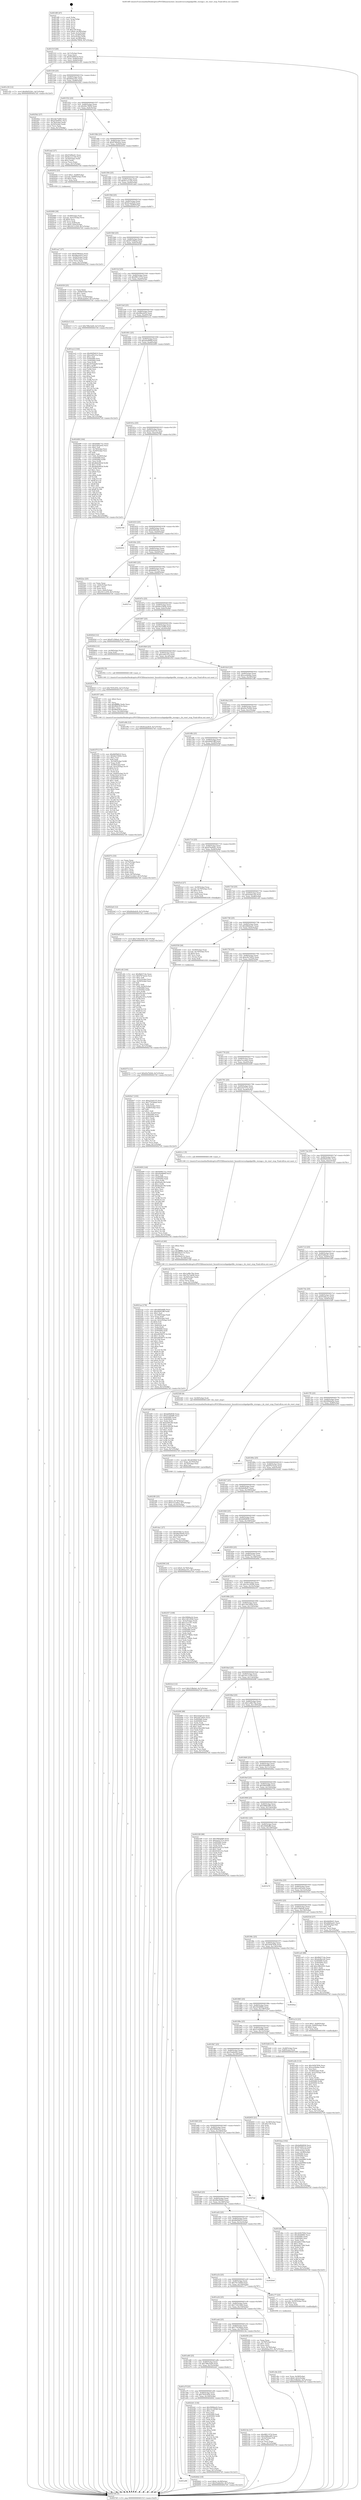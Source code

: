 digraph "0x4014f0" {
  label = "0x4014f0 (/mnt/c/Users/mathe/Desktop/tcc/POCII/binaries/extr_linuxdriversusbgadgetfile_storage.c_do_start_stop_Final-ollvm.out::main(0))"
  labelloc = "t"
  node[shape=record]

  Entry [label="",width=0.3,height=0.3,shape=circle,fillcolor=black,style=filled]
  "0x40151f" [label="{
     0x40151f [26]\l
     | [instrs]\l
     &nbsp;&nbsp;0x40151f \<+3\>: mov -0x7c(%rbp),%eax\l
     &nbsp;&nbsp;0x401522 \<+2\>: mov %eax,%ecx\l
     &nbsp;&nbsp;0x401524 \<+6\>: sub $0x83266314,%ecx\l
     &nbsp;&nbsp;0x40152a \<+3\>: mov %eax,-0x80(%rbp)\l
     &nbsp;&nbsp;0x40152d \<+6\>: mov %ecx,-0x84(%rbp)\l
     &nbsp;&nbsp;0x401533 \<+6\>: je 0000000000401c50 \<main+0x760\>\l
  }"]
  "0x401c50" [label="{
     0x401c50 [12]\l
     | [instrs]\l
     &nbsp;&nbsp;0x401c50 \<+7\>: movl $0xf0d522b1,-0x7c(%rbp)\l
     &nbsp;&nbsp;0x401c57 \<+5\>: jmp 00000000004027d5 \<main+0x12e5\>\l
  }"]
  "0x401539" [label="{
     0x401539 [25]\l
     | [instrs]\l
     &nbsp;&nbsp;0x401539 \<+5\>: jmp 000000000040153e \<main+0x4e\>\l
     &nbsp;&nbsp;0x40153e \<+3\>: mov -0x80(%rbp),%eax\l
     &nbsp;&nbsp;0x401541 \<+5\>: sub $0x844ac551,%eax\l
     &nbsp;&nbsp;0x401546 \<+6\>: mov %eax,-0x88(%rbp)\l
     &nbsp;&nbsp;0x40154c \<+6\>: je 00000000004025b2 \<main+0x10c2\>\l
  }"]
  Exit [label="",width=0.3,height=0.3,shape=circle,fillcolor=black,style=filled,peripheries=2]
  "0x4025b2" [label="{
     0x4025b2 [27]\l
     | [instrs]\l
     &nbsp;&nbsp;0x4025b2 \<+5\>: mov $0xc9a72d60,%eax\l
     &nbsp;&nbsp;0x4025b7 \<+5\>: mov $0xd70a92b1,%ecx\l
     &nbsp;&nbsp;0x4025bc \<+3\>: mov -0x78(%rbp),%edx\l
     &nbsp;&nbsp;0x4025bf \<+3\>: cmp -0x50(%rbp),%edx\l
     &nbsp;&nbsp;0x4025c2 \<+3\>: cmovl %ecx,%eax\l
     &nbsp;&nbsp;0x4025c5 \<+3\>: mov %eax,-0x7c(%rbp)\l
     &nbsp;&nbsp;0x4025c8 \<+5\>: jmp 00000000004027d5 \<main+0x12e5\>\l
  }"]
  "0x401552" [label="{
     0x401552 [25]\l
     | [instrs]\l
     &nbsp;&nbsp;0x401552 \<+5\>: jmp 0000000000401557 \<main+0x67\>\l
     &nbsp;&nbsp;0x401557 \<+3\>: mov -0x80(%rbp),%eax\l
     &nbsp;&nbsp;0x40155a \<+5\>: sub $0x84c7f656,%eax\l
     &nbsp;&nbsp;0x40155f \<+6\>: mov %eax,-0x8c(%rbp)\l
     &nbsp;&nbsp;0x401565 \<+6\>: je 0000000000401aa2 \<main+0x5b2\>\l
  }"]
  "0x401a98" [label="{
     0x401a98\l
  }", style=dashed]
  "0x401aa2" [label="{
     0x401aa2 [27]\l
     | [instrs]\l
     &nbsp;&nbsp;0x401aa2 \<+5\>: mov $0xf1b8be41,%eax\l
     &nbsp;&nbsp;0x401aa7 \<+5\>: mov $0x8c1a11b0,%ecx\l
     &nbsp;&nbsp;0x401aac \<+3\>: mov -0x34(%rbp),%edx\l
     &nbsp;&nbsp;0x401aaf \<+3\>: cmp $0x2,%edx\l
     &nbsp;&nbsp;0x401ab2 \<+3\>: cmovne %ecx,%eax\l
     &nbsp;&nbsp;0x401ab5 \<+3\>: mov %eax,-0x7c(%rbp)\l
     &nbsp;&nbsp;0x401ab8 \<+5\>: jmp 00000000004027d5 \<main+0x12e5\>\l
  }"]
  "0x40156b" [label="{
     0x40156b [25]\l
     | [instrs]\l
     &nbsp;&nbsp;0x40156b \<+5\>: jmp 0000000000401570 \<main+0x80\>\l
     &nbsp;&nbsp;0x401570 \<+3\>: mov -0x80(%rbp),%eax\l
     &nbsp;&nbsp;0x401573 \<+5\>: sub $0x8789e0ca,%eax\l
     &nbsp;&nbsp;0x401578 \<+6\>: mov %eax,-0x90(%rbp)\l
     &nbsp;&nbsp;0x40157e \<+6\>: je 0000000000402052 \<main+0xb62\>\l
  }"]
  "0x4027d5" [label="{
     0x4027d5 [5]\l
     | [instrs]\l
     &nbsp;&nbsp;0x4027d5 \<+5\>: jmp 000000000040151f \<main+0x2f\>\l
  }"]
  "0x4014f0" [label="{
     0x4014f0 [47]\l
     | [instrs]\l
     &nbsp;&nbsp;0x4014f0 \<+1\>: push %rbp\l
     &nbsp;&nbsp;0x4014f1 \<+3\>: mov %rsp,%rbp\l
     &nbsp;&nbsp;0x4014f4 \<+2\>: push %r15\l
     &nbsp;&nbsp;0x4014f6 \<+2\>: push %r14\l
     &nbsp;&nbsp;0x4014f8 \<+2\>: push %r13\l
     &nbsp;&nbsp;0x4014fa \<+2\>: push %r12\l
     &nbsp;&nbsp;0x4014fc \<+1\>: push %rbx\l
     &nbsp;&nbsp;0x4014fd \<+7\>: sub $0x158,%rsp\l
     &nbsp;&nbsp;0x401504 \<+7\>: movl $0x0,-0x38(%rbp)\l
     &nbsp;&nbsp;0x40150b \<+3\>: mov %edi,-0x3c(%rbp)\l
     &nbsp;&nbsp;0x40150e \<+4\>: mov %rsi,-0x48(%rbp)\l
     &nbsp;&nbsp;0x401512 \<+3\>: mov -0x3c(%rbp),%edi\l
     &nbsp;&nbsp;0x401515 \<+3\>: mov %edi,-0x34(%rbp)\l
     &nbsp;&nbsp;0x401518 \<+7\>: movl $0x84c7f656,-0x7c(%rbp)\l
  }"]
  "0x402642" [label="{
     0x402642 [19]\l
     | [instrs]\l
     &nbsp;&nbsp;0x402642 \<+7\>: movl $0x0,-0x38(%rbp)\l
     &nbsp;&nbsp;0x402649 \<+7\>: movl $0x55a8e042,-0x7c(%rbp)\l
     &nbsp;&nbsp;0x402650 \<+5\>: jmp 00000000004027d5 \<main+0x12e5\>\l
  }"]
  "0x402052" [label="{
     0x402052 [23]\l
     | [instrs]\l
     &nbsp;&nbsp;0x402052 \<+7\>: movl $0x1,-0x68(%rbp)\l
     &nbsp;&nbsp;0x402059 \<+4\>: movslq -0x68(%rbp),%rax\l
     &nbsp;&nbsp;0x40205d \<+4\>: shl $0x2,%rax\l
     &nbsp;&nbsp;0x402061 \<+3\>: mov %rax,%rdi\l
     &nbsp;&nbsp;0x402064 \<+5\>: call 0000000000401050 \<malloc@plt\>\l
     | [calls]\l
     &nbsp;&nbsp;0x401050 \{1\} (unknown)\l
  }"]
  "0x401584" [label="{
     0x401584 [25]\l
     | [instrs]\l
     &nbsp;&nbsp;0x401584 \<+5\>: jmp 0000000000401589 \<main+0x99\>\l
     &nbsp;&nbsp;0x401589 \<+3\>: mov -0x80(%rbp),%eax\l
     &nbsp;&nbsp;0x40158c \<+5\>: sub $0x8c1a11b0,%eax\l
     &nbsp;&nbsp;0x401591 \<+6\>: mov %eax,-0x94(%rbp)\l
     &nbsp;&nbsp;0x401597 \<+6\>: je 0000000000401abd \<main+0x5cd\>\l
  }"]
  "0x402619" [label="{
     0x402619 [12]\l
     | [instrs]\l
     &nbsp;&nbsp;0x402619 \<+7\>: movl $0x7935c954,-0x7c(%rbp)\l
     &nbsp;&nbsp;0x402620 \<+5\>: jmp 00000000004027d5 \<main+0x12e5\>\l
  }"]
  "0x401abd" [label="{
     0x401abd\l
  }", style=dashed]
  "0x40159d" [label="{
     0x40159d [25]\l
     | [instrs]\l
     &nbsp;&nbsp;0x40159d \<+5\>: jmp 00000000004015a2 \<main+0xb2\>\l
     &nbsp;&nbsp;0x4015a2 \<+3\>: mov -0x80(%rbp),%eax\l
     &nbsp;&nbsp;0x4015a5 \<+5\>: sub $0x8caae8c6,%eax\l
     &nbsp;&nbsp;0x4015aa \<+6\>: mov %eax,-0x98(%rbp)\l
     &nbsp;&nbsp;0x4015b0 \<+6\>: je 0000000000401ea7 \<main+0x9b7\>\l
  }"]
  "0x4025e8" [label="{
     0x4025e8 [12]\l
     | [instrs]\l
     &nbsp;&nbsp;0x4025e8 \<+7\>: movl $0x71921848,-0x7c(%rbp)\l
     &nbsp;&nbsp;0x4025ef \<+5\>: jmp 00000000004027d5 \<main+0x12e5\>\l
  }"]
  "0x401ea7" [label="{
     0x401ea7 [27]\l
     | [instrs]\l
     &nbsp;&nbsp;0x401ea7 \<+5\>: mov $0x8789e0ca,%eax\l
     &nbsp;&nbsp;0x401eac \<+5\>: mov $0x9fbcb452,%ecx\l
     &nbsp;&nbsp;0x401eb1 \<+3\>: mov -0x64(%rbp),%edx\l
     &nbsp;&nbsp;0x401eb4 \<+3\>: cmp -0x60(%rbp),%edx\l
     &nbsp;&nbsp;0x401eb7 \<+3\>: cmovl %ecx,%eax\l
     &nbsp;&nbsp;0x401eba \<+3\>: mov %eax,-0x7c(%rbp)\l
     &nbsp;&nbsp;0x401ebd \<+5\>: jmp 00000000004027d5 \<main+0x12e5\>\l
  }"]
  "0x4015b6" [label="{
     0x4015b6 [25]\l
     | [instrs]\l
     &nbsp;&nbsp;0x4015b6 \<+5\>: jmp 00000000004015bb \<main+0xcb\>\l
     &nbsp;&nbsp;0x4015bb \<+3\>: mov -0x80(%rbp),%eax\l
     &nbsp;&nbsp;0x4015be \<+5\>: sub $0x97c596ad,%eax\l
     &nbsp;&nbsp;0x4015c3 \<+6\>: mov %eax,-0x9c(%rbp)\l
     &nbsp;&nbsp;0x4015c9 \<+6\>: je 0000000000402039 \<main+0xb49\>\l
  }"]
  "0x402572" [label="{
     0x402572 [12]\l
     | [instrs]\l
     &nbsp;&nbsp;0x402572 \<+7\>: movl $0xd3e7b2b4,-0x7c(%rbp)\l
     &nbsp;&nbsp;0x402579 \<+5\>: jmp 00000000004027d5 \<main+0x12e5\>\l
  }"]
  "0x402039" [label="{
     0x402039 [25]\l
     | [instrs]\l
     &nbsp;&nbsp;0x402039 \<+2\>: xor %eax,%eax\l
     &nbsp;&nbsp;0x40203b \<+3\>: mov -0x64(%rbp),%ecx\l
     &nbsp;&nbsp;0x40203e \<+3\>: sub $0x1,%eax\l
     &nbsp;&nbsp;0x402041 \<+2\>: sub %eax,%ecx\l
     &nbsp;&nbsp;0x402043 \<+3\>: mov %ecx,-0x64(%rbp)\l
     &nbsp;&nbsp;0x402046 \<+7\>: movl $0x8caae8c6,-0x7c(%rbp)\l
     &nbsp;&nbsp;0x40204d \<+5\>: jmp 00000000004027d5 \<main+0x12e5\>\l
  }"]
  "0x4015cf" [label="{
     0x4015cf [25]\l
     | [instrs]\l
     &nbsp;&nbsp;0x4015cf \<+5\>: jmp 00000000004015d4 \<main+0xe4\>\l
     &nbsp;&nbsp;0x4015d4 \<+3\>: mov -0x80(%rbp),%eax\l
     &nbsp;&nbsp;0x4015d7 \<+5\>: sub $0x9f61107d,%eax\l
     &nbsp;&nbsp;0x4015dc \<+6\>: mov %eax,-0xa0(%rbp)\l
     &nbsp;&nbsp;0x4015e2 \<+6\>: je 00000000004022c5 \<main+0xdd5\>\l
  }"]
  "0x4023f0" [label="{
     0x4023f0 [25]\l
     | [instrs]\l
     &nbsp;&nbsp;0x4023f0 \<+7\>: movl $0x0,-0x74(%rbp)\l
     &nbsp;&nbsp;0x4023f7 \<+7\>: movl $0xe7e1e9a3,-0x7c(%rbp)\l
     &nbsp;&nbsp;0x4023fe \<+6\>: mov %eax,-0x16c(%rbp)\l
     &nbsp;&nbsp;0x402404 \<+5\>: jmp 00000000004027d5 \<main+0x12e5\>\l
  }"]
  "0x4022c5" [label="{
     0x4022c5 [12]\l
     | [instrs]\l
     &nbsp;&nbsp;0x4022c5 \<+7\>: movl $0x788e3eb9,-0x7c(%rbp)\l
     &nbsp;&nbsp;0x4022cc \<+5\>: jmp 00000000004027d5 \<main+0x12e5\>\l
  }"]
  "0x4015e8" [label="{
     0x4015e8 [25]\l
     | [instrs]\l
     &nbsp;&nbsp;0x4015e8 \<+5\>: jmp 00000000004015ed \<main+0xfd\>\l
     &nbsp;&nbsp;0x4015ed \<+3\>: mov -0x80(%rbp),%eax\l
     &nbsp;&nbsp;0x4015f0 \<+5\>: sub $0x9fbcb452,%eax\l
     &nbsp;&nbsp;0x4015f5 \<+6\>: mov %eax,-0xa4(%rbp)\l
     &nbsp;&nbsp;0x4015fb \<+6\>: je 0000000000401ec2 \<main+0x9d2\>\l
  }"]
  "0x4023d9" [label="{
     0x4023d9 [23]\l
     | [instrs]\l
     &nbsp;&nbsp;0x4023d9 \<+10\>: movabs $0x4030b6,%rdi\l
     &nbsp;&nbsp;0x4023e3 \<+3\>: mov %eax,-0x70(%rbp)\l
     &nbsp;&nbsp;0x4023e6 \<+3\>: mov -0x70(%rbp),%esi\l
     &nbsp;&nbsp;0x4023e9 \<+2\>: mov $0x0,%al\l
     &nbsp;&nbsp;0x4023eb \<+5\>: call 0000000000401040 \<printf@plt\>\l
     | [calls]\l
     &nbsp;&nbsp;0x401040 \{1\} (unknown)\l
  }"]
  "0x401ec2" [label="{
     0x401ec2 [144]\l
     | [instrs]\l
     &nbsp;&nbsp;0x401ec2 \<+5\>: mov $0x6bf5b610,%eax\l
     &nbsp;&nbsp;0x401ec7 \<+5\>: mov $0xce95c31a,%ecx\l
     &nbsp;&nbsp;0x401ecc \<+2\>: mov $0x1,%dl\l
     &nbsp;&nbsp;0x401ece \<+7\>: mov 0x405060,%esi\l
     &nbsp;&nbsp;0x401ed5 \<+7\>: mov 0x405064,%edi\l
     &nbsp;&nbsp;0x401edc \<+3\>: mov %esi,%r8d\l
     &nbsp;&nbsp;0x401edf \<+7\>: add $0x357bda00,%r8d\l
     &nbsp;&nbsp;0x401ee6 \<+4\>: sub $0x1,%r8d\l
     &nbsp;&nbsp;0x401eea \<+7\>: sub $0x357bda00,%r8d\l
     &nbsp;&nbsp;0x401ef1 \<+4\>: imul %r8d,%esi\l
     &nbsp;&nbsp;0x401ef5 \<+3\>: and $0x1,%esi\l
     &nbsp;&nbsp;0x401ef8 \<+3\>: cmp $0x0,%esi\l
     &nbsp;&nbsp;0x401efb \<+4\>: sete %r9b\l
     &nbsp;&nbsp;0x401eff \<+3\>: cmp $0xa,%edi\l
     &nbsp;&nbsp;0x401f02 \<+4\>: setl %r10b\l
     &nbsp;&nbsp;0x401f06 \<+3\>: mov %r9b,%r11b\l
     &nbsp;&nbsp;0x401f09 \<+4\>: xor $0xff,%r11b\l
     &nbsp;&nbsp;0x401f0d \<+3\>: mov %r10b,%bl\l
     &nbsp;&nbsp;0x401f10 \<+3\>: xor $0xff,%bl\l
     &nbsp;&nbsp;0x401f13 \<+3\>: xor $0x1,%dl\l
     &nbsp;&nbsp;0x401f16 \<+3\>: mov %r11b,%r14b\l
     &nbsp;&nbsp;0x401f19 \<+4\>: and $0xff,%r14b\l
     &nbsp;&nbsp;0x401f1d \<+3\>: and %dl,%r9b\l
     &nbsp;&nbsp;0x401f20 \<+3\>: mov %bl,%r15b\l
     &nbsp;&nbsp;0x401f23 \<+4\>: and $0xff,%r15b\l
     &nbsp;&nbsp;0x401f27 \<+3\>: and %dl,%r10b\l
     &nbsp;&nbsp;0x401f2a \<+3\>: or %r9b,%r14b\l
     &nbsp;&nbsp;0x401f2d \<+3\>: or %r10b,%r15b\l
     &nbsp;&nbsp;0x401f30 \<+3\>: xor %r15b,%r14b\l
     &nbsp;&nbsp;0x401f33 \<+3\>: or %bl,%r11b\l
     &nbsp;&nbsp;0x401f36 \<+4\>: xor $0xff,%r11b\l
     &nbsp;&nbsp;0x401f3a \<+3\>: or $0x1,%dl\l
     &nbsp;&nbsp;0x401f3d \<+3\>: and %dl,%r11b\l
     &nbsp;&nbsp;0x401f40 \<+3\>: or %r11b,%r14b\l
     &nbsp;&nbsp;0x401f43 \<+4\>: test $0x1,%r14b\l
     &nbsp;&nbsp;0x401f47 \<+3\>: cmovne %ecx,%eax\l
     &nbsp;&nbsp;0x401f4a \<+3\>: mov %eax,-0x7c(%rbp)\l
     &nbsp;&nbsp;0x401f4d \<+5\>: jmp 00000000004027d5 \<main+0x12e5\>\l
  }"]
  "0x401601" [label="{
     0x401601 [25]\l
     | [instrs]\l
     &nbsp;&nbsp;0x401601 \<+5\>: jmp 0000000000401606 \<main+0x116\>\l
     &nbsp;&nbsp;0x401606 \<+3\>: mov -0x80(%rbp),%eax\l
     &nbsp;&nbsp;0x401609 \<+5\>: sub $0xa0e9990f,%eax\l
     &nbsp;&nbsp;0x40160e \<+6\>: mov %eax,-0xa8(%rbp)\l
     &nbsp;&nbsp;0x401614 \<+6\>: je 0000000000402499 \<main+0xfa9\>\l
  }"]
  "0x401a7f" [label="{
     0x401a7f [25]\l
     | [instrs]\l
     &nbsp;&nbsp;0x401a7f \<+5\>: jmp 0000000000401a84 \<main+0x594\>\l
     &nbsp;&nbsp;0x401a84 \<+3\>: mov -0x80(%rbp),%eax\l
     &nbsp;&nbsp;0x401a87 \<+5\>: sub $0x7935c954,%eax\l
     &nbsp;&nbsp;0x401a8c \<+6\>: mov %eax,-0x160(%rbp)\l
     &nbsp;&nbsp;0x401a92 \<+6\>: je 0000000000402642 \<main+0x1152\>\l
  }"]
  "0x402499" [label="{
     0x402499 [164]\l
     | [instrs]\l
     &nbsp;&nbsp;0x402499 \<+5\>: mov $0xbb8917e1,%eax\l
     &nbsp;&nbsp;0x40249e \<+5\>: mov $0x2c853e42,%ecx\l
     &nbsp;&nbsp;0x4024a3 \<+2\>: mov $0x1,%dl\l
     &nbsp;&nbsp;0x4024a5 \<+3\>: mov -0x74(%rbp),%esi\l
     &nbsp;&nbsp;0x4024a8 \<+3\>: cmp -0x50(%rbp),%esi\l
     &nbsp;&nbsp;0x4024ab \<+4\>: setl %dil\l
     &nbsp;&nbsp;0x4024af \<+4\>: and $0x1,%dil\l
     &nbsp;&nbsp;0x4024b3 \<+4\>: mov %dil,-0x29(%rbp)\l
     &nbsp;&nbsp;0x4024b7 \<+7\>: mov 0x405060,%esi\l
     &nbsp;&nbsp;0x4024be \<+8\>: mov 0x405064,%r8d\l
     &nbsp;&nbsp;0x4024c6 \<+3\>: mov %esi,%r9d\l
     &nbsp;&nbsp;0x4024c9 \<+7\>: add $0xdb4e943d,%r9d\l
     &nbsp;&nbsp;0x4024d0 \<+4\>: sub $0x1,%r9d\l
     &nbsp;&nbsp;0x4024d4 \<+7\>: sub $0xdb4e943d,%r9d\l
     &nbsp;&nbsp;0x4024db \<+4\>: imul %r9d,%esi\l
     &nbsp;&nbsp;0x4024df \<+3\>: and $0x1,%esi\l
     &nbsp;&nbsp;0x4024e2 \<+3\>: cmp $0x0,%esi\l
     &nbsp;&nbsp;0x4024e5 \<+4\>: sete %dil\l
     &nbsp;&nbsp;0x4024e9 \<+4\>: cmp $0xa,%r8d\l
     &nbsp;&nbsp;0x4024ed \<+4\>: setl %r10b\l
     &nbsp;&nbsp;0x4024f1 \<+3\>: mov %dil,%r11b\l
     &nbsp;&nbsp;0x4024f4 \<+4\>: xor $0xff,%r11b\l
     &nbsp;&nbsp;0x4024f8 \<+3\>: mov %r10b,%bl\l
     &nbsp;&nbsp;0x4024fb \<+3\>: xor $0xff,%bl\l
     &nbsp;&nbsp;0x4024fe \<+3\>: xor $0x1,%dl\l
     &nbsp;&nbsp;0x402501 \<+3\>: mov %r11b,%r14b\l
     &nbsp;&nbsp;0x402504 \<+4\>: and $0xff,%r14b\l
     &nbsp;&nbsp;0x402508 \<+3\>: and %dl,%dil\l
     &nbsp;&nbsp;0x40250b \<+3\>: mov %bl,%r15b\l
     &nbsp;&nbsp;0x40250e \<+4\>: and $0xff,%r15b\l
     &nbsp;&nbsp;0x402512 \<+3\>: and %dl,%r10b\l
     &nbsp;&nbsp;0x402515 \<+3\>: or %dil,%r14b\l
     &nbsp;&nbsp;0x402518 \<+3\>: or %r10b,%r15b\l
     &nbsp;&nbsp;0x40251b \<+3\>: xor %r15b,%r14b\l
     &nbsp;&nbsp;0x40251e \<+3\>: or %bl,%r11b\l
     &nbsp;&nbsp;0x402521 \<+4\>: xor $0xff,%r11b\l
     &nbsp;&nbsp;0x402525 \<+3\>: or $0x1,%dl\l
     &nbsp;&nbsp;0x402528 \<+3\>: and %dl,%r11b\l
     &nbsp;&nbsp;0x40252b \<+3\>: or %r11b,%r14b\l
     &nbsp;&nbsp;0x40252e \<+4\>: test $0x1,%r14b\l
     &nbsp;&nbsp;0x402532 \<+3\>: cmovne %ecx,%eax\l
     &nbsp;&nbsp;0x402535 \<+3\>: mov %eax,-0x7c(%rbp)\l
     &nbsp;&nbsp;0x402538 \<+5\>: jmp 00000000004027d5 \<main+0x12e5\>\l
  }"]
  "0x40161a" [label="{
     0x40161a [25]\l
     | [instrs]\l
     &nbsp;&nbsp;0x40161a \<+5\>: jmp 000000000040161f \<main+0x12f\>\l
     &nbsp;&nbsp;0x40161f \<+3\>: mov -0x80(%rbp),%eax\l
     &nbsp;&nbsp;0x401622 \<+5\>: sub $0xa33a0125,%eax\l
     &nbsp;&nbsp;0x401627 \<+6\>: mov %eax,-0xac(%rbp)\l
     &nbsp;&nbsp;0x40162d \<+6\>: je 0000000000402746 \<main+0x1256\>\l
  }"]
  "0x4022d1" [label="{
     0x4022d1 [134]\l
     | [instrs]\l
     &nbsp;&nbsp;0x4022d1 \<+5\>: mov $0x59f46a24,%eax\l
     &nbsp;&nbsp;0x4022d6 \<+5\>: mov $0x10c18546,%ecx\l
     &nbsp;&nbsp;0x4022db \<+2\>: mov $0x1,%dl\l
     &nbsp;&nbsp;0x4022dd \<+2\>: xor %esi,%esi\l
     &nbsp;&nbsp;0x4022df \<+7\>: mov 0x405060,%edi\l
     &nbsp;&nbsp;0x4022e6 \<+8\>: mov 0x405064,%r8d\l
     &nbsp;&nbsp;0x4022ee \<+3\>: sub $0x1,%esi\l
     &nbsp;&nbsp;0x4022f1 \<+3\>: mov %edi,%r9d\l
     &nbsp;&nbsp;0x4022f4 \<+3\>: add %esi,%r9d\l
     &nbsp;&nbsp;0x4022f7 \<+4\>: imul %r9d,%edi\l
     &nbsp;&nbsp;0x4022fb \<+3\>: and $0x1,%edi\l
     &nbsp;&nbsp;0x4022fe \<+3\>: cmp $0x0,%edi\l
     &nbsp;&nbsp;0x402301 \<+4\>: sete %r10b\l
     &nbsp;&nbsp;0x402305 \<+4\>: cmp $0xa,%r8d\l
     &nbsp;&nbsp;0x402309 \<+4\>: setl %r11b\l
     &nbsp;&nbsp;0x40230d \<+3\>: mov %r10b,%bl\l
     &nbsp;&nbsp;0x402310 \<+3\>: xor $0xff,%bl\l
     &nbsp;&nbsp;0x402313 \<+3\>: mov %r11b,%r14b\l
     &nbsp;&nbsp;0x402316 \<+4\>: xor $0xff,%r14b\l
     &nbsp;&nbsp;0x40231a \<+3\>: xor $0x1,%dl\l
     &nbsp;&nbsp;0x40231d \<+3\>: mov %bl,%r15b\l
     &nbsp;&nbsp;0x402320 \<+4\>: and $0xff,%r15b\l
     &nbsp;&nbsp;0x402324 \<+3\>: and %dl,%r10b\l
     &nbsp;&nbsp;0x402327 \<+3\>: mov %r14b,%r12b\l
     &nbsp;&nbsp;0x40232a \<+4\>: and $0xff,%r12b\l
     &nbsp;&nbsp;0x40232e \<+3\>: and %dl,%r11b\l
     &nbsp;&nbsp;0x402331 \<+3\>: or %r10b,%r15b\l
     &nbsp;&nbsp;0x402334 \<+3\>: or %r11b,%r12b\l
     &nbsp;&nbsp;0x402337 \<+3\>: xor %r12b,%r15b\l
     &nbsp;&nbsp;0x40233a \<+3\>: or %r14b,%bl\l
     &nbsp;&nbsp;0x40233d \<+3\>: xor $0xff,%bl\l
     &nbsp;&nbsp;0x402340 \<+3\>: or $0x1,%dl\l
     &nbsp;&nbsp;0x402343 \<+2\>: and %dl,%bl\l
     &nbsp;&nbsp;0x402345 \<+3\>: or %bl,%r15b\l
     &nbsp;&nbsp;0x402348 \<+4\>: test $0x1,%r15b\l
     &nbsp;&nbsp;0x40234c \<+3\>: cmovne %ecx,%eax\l
     &nbsp;&nbsp;0x40234f \<+3\>: mov %eax,-0x7c(%rbp)\l
     &nbsp;&nbsp;0x402352 \<+5\>: jmp 00000000004027d5 \<main+0x12e5\>\l
  }"]
  "0x402746" [label="{
     0x402746\l
  }", style=dashed]
  "0x401633" [label="{
     0x401633 [25]\l
     | [instrs]\l
     &nbsp;&nbsp;0x401633 \<+5\>: jmp 0000000000401638 \<main+0x148\>\l
     &nbsp;&nbsp;0x401638 \<+3\>: mov -0x80(%rbp),%eax\l
     &nbsp;&nbsp;0x40163b \<+5\>: sub $0xb2863a9c,%eax\l
     &nbsp;&nbsp;0x401640 \<+6\>: mov %eax,-0xb0(%rbp)\l
     &nbsp;&nbsp;0x401646 \<+6\>: je 0000000000402631 \<main+0x1141\>\l
  }"]
  "0x4021ee" [label="{
     0x4021ee [178]\l
     | [instrs]\l
     &nbsp;&nbsp;0x4021ee \<+5\>: mov $0x2693d4f0,%ecx\l
     &nbsp;&nbsp;0x4021f3 \<+5\>: mov $0xd40019ff,%edx\l
     &nbsp;&nbsp;0x4021f8 \<+3\>: mov $0x1,%sil\l
     &nbsp;&nbsp;0x4021fb \<+6\>: mov -0x168(%rbp),%edi\l
     &nbsp;&nbsp;0x402201 \<+3\>: imul %eax,%edi\l
     &nbsp;&nbsp;0x402204 \<+4\>: mov -0x58(%rbp),%r8\l
     &nbsp;&nbsp;0x402208 \<+4\>: movslq -0x5c(%rbp),%r9\l
     &nbsp;&nbsp;0x40220c \<+4\>: shl $0x4,%r9\l
     &nbsp;&nbsp;0x402210 \<+3\>: add %r9,%r8\l
     &nbsp;&nbsp;0x402213 \<+4\>: mov 0x8(%r8),%r8\l
     &nbsp;&nbsp;0x402217 \<+3\>: mov %edi,(%r8)\l
     &nbsp;&nbsp;0x40221a \<+7\>: mov 0x405060,%eax\l
     &nbsp;&nbsp;0x402221 \<+7\>: mov 0x405064,%edi\l
     &nbsp;&nbsp;0x402228 \<+3\>: mov %eax,%r10d\l
     &nbsp;&nbsp;0x40222b \<+7\>: sub $0xe463fd75,%r10d\l
     &nbsp;&nbsp;0x402232 \<+4\>: sub $0x1,%r10d\l
     &nbsp;&nbsp;0x402236 \<+7\>: add $0xe463fd75,%r10d\l
     &nbsp;&nbsp;0x40223d \<+4\>: imul %r10d,%eax\l
     &nbsp;&nbsp;0x402241 \<+3\>: and $0x1,%eax\l
     &nbsp;&nbsp;0x402244 \<+3\>: cmp $0x0,%eax\l
     &nbsp;&nbsp;0x402247 \<+4\>: sete %r11b\l
     &nbsp;&nbsp;0x40224b \<+3\>: cmp $0xa,%edi\l
     &nbsp;&nbsp;0x40224e \<+3\>: setl %bl\l
     &nbsp;&nbsp;0x402251 \<+3\>: mov %r11b,%r14b\l
     &nbsp;&nbsp;0x402254 \<+4\>: xor $0xff,%r14b\l
     &nbsp;&nbsp;0x402258 \<+3\>: mov %bl,%r15b\l
     &nbsp;&nbsp;0x40225b \<+4\>: xor $0xff,%r15b\l
     &nbsp;&nbsp;0x40225f \<+4\>: xor $0x0,%sil\l
     &nbsp;&nbsp;0x402263 \<+3\>: mov %r14b,%r12b\l
     &nbsp;&nbsp;0x402266 \<+4\>: and $0x0,%r12b\l
     &nbsp;&nbsp;0x40226a \<+3\>: and %sil,%r11b\l
     &nbsp;&nbsp;0x40226d \<+3\>: mov %r15b,%r13b\l
     &nbsp;&nbsp;0x402270 \<+4\>: and $0x0,%r13b\l
     &nbsp;&nbsp;0x402274 \<+3\>: and %sil,%bl\l
     &nbsp;&nbsp;0x402277 \<+3\>: or %r11b,%r12b\l
     &nbsp;&nbsp;0x40227a \<+3\>: or %bl,%r13b\l
     &nbsp;&nbsp;0x40227d \<+3\>: xor %r13b,%r12b\l
     &nbsp;&nbsp;0x402280 \<+3\>: or %r15b,%r14b\l
     &nbsp;&nbsp;0x402283 \<+4\>: xor $0xff,%r14b\l
     &nbsp;&nbsp;0x402287 \<+4\>: or $0x0,%sil\l
     &nbsp;&nbsp;0x40228b \<+3\>: and %sil,%r14b\l
     &nbsp;&nbsp;0x40228e \<+3\>: or %r14b,%r12b\l
     &nbsp;&nbsp;0x402291 \<+4\>: test $0x1,%r12b\l
     &nbsp;&nbsp;0x402295 \<+3\>: cmovne %edx,%ecx\l
     &nbsp;&nbsp;0x402298 \<+3\>: mov %ecx,-0x7c(%rbp)\l
     &nbsp;&nbsp;0x40229b \<+5\>: jmp 00000000004027d5 \<main+0x12e5\>\l
  }"]
  "0x402631" [label="{
     0x402631\l
  }", style=dashed]
  "0x40164c" [label="{
     0x40164c [25]\l
     | [instrs]\l
     &nbsp;&nbsp;0x40164c \<+5\>: jmp 0000000000401651 \<main+0x161\>\l
     &nbsp;&nbsp;0x401651 \<+3\>: mov -0x80(%rbp),%eax\l
     &nbsp;&nbsp;0x401654 \<+5\>: sub $0xb6ebedc8,%eax\l
     &nbsp;&nbsp;0x401659 \<+6\>: mov %eax,-0xb4(%rbp)\l
     &nbsp;&nbsp;0x40165f \<+6\>: je 00000000004022ac \<main+0xdbc\>\l
  }"]
  "0x4021c6" [label="{
     0x4021c6 [40]\l
     | [instrs]\l
     &nbsp;&nbsp;0x4021c6 \<+5\>: mov $0x2,%ecx\l
     &nbsp;&nbsp;0x4021cb \<+1\>: cltd\l
     &nbsp;&nbsp;0x4021cc \<+2\>: idiv %ecx\l
     &nbsp;&nbsp;0x4021ce \<+6\>: imul $0xfffffffe,%edx,%ecx\l
     &nbsp;&nbsp;0x4021d4 \<+6\>: add $0xdbe2c14,%ecx\l
     &nbsp;&nbsp;0x4021da \<+3\>: add $0x1,%ecx\l
     &nbsp;&nbsp;0x4021dd \<+6\>: sub $0xdbe2c14,%ecx\l
     &nbsp;&nbsp;0x4021e3 \<+6\>: mov %ecx,-0x168(%rbp)\l
     &nbsp;&nbsp;0x4021e9 \<+5\>: call 0000000000401160 \<next_i\>\l
     | [calls]\l
     &nbsp;&nbsp;0x401160 \{1\} (/mnt/c/Users/mathe/Desktop/tcc/POCII/binaries/extr_linuxdriversusbgadgetfile_storage.c_do_start_stop_Final-ollvm.out::next_i)\l
  }"]
  "0x4022ac" [label="{
     0x4022ac [25]\l
     | [instrs]\l
     &nbsp;&nbsp;0x4022ac \<+2\>: xor %eax,%eax\l
     &nbsp;&nbsp;0x4022ae \<+3\>: mov -0x6c(%rbp),%ecx\l
     &nbsp;&nbsp;0x4022b1 \<+3\>: sub $0x1,%eax\l
     &nbsp;&nbsp;0x4022b4 \<+2\>: sub %eax,%ecx\l
     &nbsp;&nbsp;0x4022b6 \<+3\>: mov %ecx,-0x6c(%rbp)\l
     &nbsp;&nbsp;0x4022b9 \<+7\>: movl $0x1611c259,-0x7c(%rbp)\l
     &nbsp;&nbsp;0x4022c0 \<+5\>: jmp 00000000004027d5 \<main+0x12e5\>\l
  }"]
  "0x401665" [label="{
     0x401665 [25]\l
     | [instrs]\l
     &nbsp;&nbsp;0x401665 \<+5\>: jmp 000000000040166a \<main+0x17a\>\l
     &nbsp;&nbsp;0x40166a \<+3\>: mov -0x80(%rbp),%eax\l
     &nbsp;&nbsp;0x40166d \<+5\>: sub $0xbb8917e1,%eax\l
     &nbsp;&nbsp;0x401672 \<+6\>: mov %eax,-0xb8(%rbp)\l
     &nbsp;&nbsp;0x401678 \<+6\>: je 00000000004027ce \<main+0x12de\>\l
  }"]
  "0x401a66" [label="{
     0x401a66 [25]\l
     | [instrs]\l
     &nbsp;&nbsp;0x401a66 \<+5\>: jmp 0000000000401a6b \<main+0x57b\>\l
     &nbsp;&nbsp;0x401a6b \<+3\>: mov -0x80(%rbp),%eax\l
     &nbsp;&nbsp;0x401a6e \<+5\>: sub $0x788e3eb9,%eax\l
     &nbsp;&nbsp;0x401a73 \<+6\>: mov %eax,-0x15c(%rbp)\l
     &nbsp;&nbsp;0x401a79 \<+6\>: je 00000000004022d1 \<main+0xde1\>\l
  }"]
  "0x4027ce" [label="{
     0x4027ce\l
  }", style=dashed]
  "0x40167e" [label="{
     0x40167e [25]\l
     | [instrs]\l
     &nbsp;&nbsp;0x40167e \<+5\>: jmp 0000000000401683 \<main+0x193\>\l
     &nbsp;&nbsp;0x401683 \<+3\>: mov -0x80(%rbp),%eax\l
     &nbsp;&nbsp;0x401686 \<+5\>: sub $0xbbc5382b,%eax\l
     &nbsp;&nbsp;0x40168b \<+6\>: mov %eax,-0xbc(%rbp)\l
     &nbsp;&nbsp;0x401691 \<+6\>: je 000000000040202d \<main+0xb3d\>\l
  }"]
  "0x40214e" [label="{
     0x40214e [27]\l
     | [instrs]\l
     &nbsp;&nbsp;0x40214e \<+5\>: mov $0x9f61107d,%eax\l
     &nbsp;&nbsp;0x402153 \<+5\>: mov $0x288bed85,%ecx\l
     &nbsp;&nbsp;0x402158 \<+3\>: mov -0x2a(%rbp),%dl\l
     &nbsp;&nbsp;0x40215b \<+3\>: test $0x1,%dl\l
     &nbsp;&nbsp;0x40215e \<+3\>: cmovne %ecx,%eax\l
     &nbsp;&nbsp;0x402161 \<+3\>: mov %eax,-0x7c(%rbp)\l
     &nbsp;&nbsp;0x402164 \<+5\>: jmp 00000000004027d5 \<main+0x12e5\>\l
  }"]
  "0x40202d" [label="{
     0x40202d [12]\l
     | [instrs]\l
     &nbsp;&nbsp;0x40202d \<+7\>: movl $0x97c596ad,-0x7c(%rbp)\l
     &nbsp;&nbsp;0x402034 \<+5\>: jmp 00000000004027d5 \<main+0x12e5\>\l
  }"]
  "0x401697" [label="{
     0x401697 [25]\l
     | [instrs]\l
     &nbsp;&nbsp;0x401697 \<+5\>: jmp 000000000040169c \<main+0x1ac\>\l
     &nbsp;&nbsp;0x40169c \<+3\>: mov -0x80(%rbp),%eax\l
     &nbsp;&nbsp;0x40169f \<+5\>: sub $0xc9a72d60,%eax\l
     &nbsp;&nbsp;0x4016a4 \<+6\>: mov %eax,-0xc0(%rbp)\l
     &nbsp;&nbsp;0x4016aa \<+6\>: je 000000000040260d \<main+0x111d\>\l
  }"]
  "0x401a4d" [label="{
     0x401a4d [25]\l
     | [instrs]\l
     &nbsp;&nbsp;0x401a4d \<+5\>: jmp 0000000000401a52 \<main+0x562\>\l
     &nbsp;&nbsp;0x401a52 \<+3\>: mov -0x80(%rbp),%eax\l
     &nbsp;&nbsp;0x401a55 \<+5\>: sub $0x77918dad,%eax\l
     &nbsp;&nbsp;0x401a5a \<+6\>: mov %eax,-0x158(%rbp)\l
     &nbsp;&nbsp;0x401a60 \<+6\>: je 000000000040214e \<main+0xc5e\>\l
  }"]
  "0x40260d" [label="{
     0x40260d [12]\l
     | [instrs]\l
     &nbsp;&nbsp;0x40260d \<+4\>: mov -0x58(%rbp),%rax\l
     &nbsp;&nbsp;0x402611 \<+3\>: mov %rax,%rdi\l
     &nbsp;&nbsp;0x402614 \<+5\>: call 0000000000401030 \<free@plt\>\l
     | [calls]\l
     &nbsp;&nbsp;0x401030 \{1\} (unknown)\l
  }"]
  "0x4016b0" [label="{
     0x4016b0 [25]\l
     | [instrs]\l
     &nbsp;&nbsp;0x4016b0 \<+5\>: jmp 00000000004016b5 \<main+0x1c5\>\l
     &nbsp;&nbsp;0x4016b5 \<+3\>: mov -0x80(%rbp),%eax\l
     &nbsp;&nbsp;0x4016b8 \<+5\>: sub $0xce95c31a,%eax\l
     &nbsp;&nbsp;0x4016bd \<+6\>: mov %eax,-0xc4(%rbp)\l
     &nbsp;&nbsp;0x4016c3 \<+6\>: je 0000000000401f52 \<main+0xa62\>\l
  }"]
  "0x4025f4" [label="{
     0x4025f4 [25]\l
     | [instrs]\l
     &nbsp;&nbsp;0x4025f4 \<+2\>: xor %eax,%eax\l
     &nbsp;&nbsp;0x4025f6 \<+3\>: mov -0x78(%rbp),%ecx\l
     &nbsp;&nbsp;0x4025f9 \<+3\>: sub $0x1,%eax\l
     &nbsp;&nbsp;0x4025fc \<+2\>: sub %eax,%ecx\l
     &nbsp;&nbsp;0x4025fe \<+3\>: mov %ecx,-0x78(%rbp)\l
     &nbsp;&nbsp;0x402601 \<+7\>: movl $0x844ac551,-0x7c(%rbp)\l
     &nbsp;&nbsp;0x402608 \<+5\>: jmp 00000000004027d5 \<main+0x12e5\>\l
  }"]
  "0x401f52" [label="{
     0x401f52 [5]\l
     | [instrs]\l
     &nbsp;&nbsp;0x401f52 \<+5\>: call 0000000000401160 \<next_i\>\l
     | [calls]\l
     &nbsp;&nbsp;0x401160 \{1\} (/mnt/c/Users/mathe/Desktop/tcc/POCII/binaries/extr_linuxdriversusbgadgetfile_storage.c_do_start_stop_Final-ollvm.out::next_i)\l
  }"]
  "0x4016c9" [label="{
     0x4016c9 [25]\l
     | [instrs]\l
     &nbsp;&nbsp;0x4016c9 \<+5\>: jmp 00000000004016ce \<main+0x1de\>\l
     &nbsp;&nbsp;0x4016ce \<+3\>: mov -0x80(%rbp),%eax\l
     &nbsp;&nbsp;0x4016d1 \<+5\>: sub $0xcec8e8ae,%eax\l
     &nbsp;&nbsp;0x4016d6 \<+6\>: mov %eax,-0xc8(%rbp)\l
     &nbsp;&nbsp;0x4016dc \<+6\>: je 0000000000401e9b \<main+0x9ab\>\l
  }"]
  "0x402069" [label="{
     0x402069 [38]\l
     | [instrs]\l
     &nbsp;&nbsp;0x402069 \<+4\>: mov -0x58(%rbp),%rdi\l
     &nbsp;&nbsp;0x40206d \<+4\>: movslq -0x5c(%rbp),%rcx\l
     &nbsp;&nbsp;0x402071 \<+4\>: shl $0x4,%rcx\l
     &nbsp;&nbsp;0x402075 \<+3\>: add %rcx,%rdi\l
     &nbsp;&nbsp;0x402078 \<+4\>: mov %rax,0x8(%rdi)\l
     &nbsp;&nbsp;0x40207c \<+7\>: movl $0x0,-0x6c(%rbp)\l
     &nbsp;&nbsp;0x402083 \<+7\>: movl $0x1611c259,-0x7c(%rbp)\l
     &nbsp;&nbsp;0x40208a \<+5\>: jmp 00000000004027d5 \<main+0x12e5\>\l
  }"]
  "0x401e9b" [label="{
     0x401e9b [12]\l
     | [instrs]\l
     &nbsp;&nbsp;0x401e9b \<+7\>: movl $0x8caae8c6,-0x7c(%rbp)\l
     &nbsp;&nbsp;0x401ea2 \<+5\>: jmp 00000000004027d5 \<main+0x12e5\>\l
  }"]
  "0x4016e2" [label="{
     0x4016e2 [25]\l
     | [instrs]\l
     &nbsp;&nbsp;0x4016e2 \<+5\>: jmp 00000000004016e7 \<main+0x1f7\>\l
     &nbsp;&nbsp;0x4016e7 \<+3\>: mov -0x80(%rbp),%eax\l
     &nbsp;&nbsp;0x4016ea \<+5\>: sub $0xd3e7b2b4,%eax\l
     &nbsp;&nbsp;0x4016ef \<+6\>: mov %eax,-0xcc(%rbp)\l
     &nbsp;&nbsp;0x4016f5 \<+6\>: je 000000000040257e \<main+0x108e\>\l
  }"]
  "0x401f7f" [label="{
     0x401f7f [174]\l
     | [instrs]\l
     &nbsp;&nbsp;0x401f7f \<+5\>: mov $0x6bf5b610,%ecx\l
     &nbsp;&nbsp;0x401f84 \<+5\>: mov $0xbbc5382b,%edx\l
     &nbsp;&nbsp;0x401f89 \<+3\>: mov $0x1,%sil\l
     &nbsp;&nbsp;0x401f8c \<+2\>: xor %edi,%edi\l
     &nbsp;&nbsp;0x401f8e \<+7\>: mov -0x164(%rbp),%r8d\l
     &nbsp;&nbsp;0x401f95 \<+4\>: imul %eax,%r8d\l
     &nbsp;&nbsp;0x401f99 \<+4\>: mov -0x58(%rbp),%r9\l
     &nbsp;&nbsp;0x401f9d \<+4\>: movslq -0x5c(%rbp),%r10\l
     &nbsp;&nbsp;0x401fa1 \<+4\>: shl $0x4,%r10\l
     &nbsp;&nbsp;0x401fa5 \<+3\>: add %r10,%r9\l
     &nbsp;&nbsp;0x401fa8 \<+3\>: mov (%r9),%r9\l
     &nbsp;&nbsp;0x401fab \<+4\>: movslq -0x64(%rbp),%r10\l
     &nbsp;&nbsp;0x401faf \<+4\>: mov %r8d,(%r9,%r10,4)\l
     &nbsp;&nbsp;0x401fb3 \<+7\>: mov 0x405060,%eax\l
     &nbsp;&nbsp;0x401fba \<+8\>: mov 0x405064,%r8d\l
     &nbsp;&nbsp;0x401fc2 \<+3\>: sub $0x1,%edi\l
     &nbsp;&nbsp;0x401fc5 \<+3\>: mov %eax,%r11d\l
     &nbsp;&nbsp;0x401fc8 \<+3\>: add %edi,%r11d\l
     &nbsp;&nbsp;0x401fcb \<+4\>: imul %r11d,%eax\l
     &nbsp;&nbsp;0x401fcf \<+3\>: and $0x1,%eax\l
     &nbsp;&nbsp;0x401fd2 \<+3\>: cmp $0x0,%eax\l
     &nbsp;&nbsp;0x401fd5 \<+3\>: sete %bl\l
     &nbsp;&nbsp;0x401fd8 \<+4\>: cmp $0xa,%r8d\l
     &nbsp;&nbsp;0x401fdc \<+4\>: setl %r14b\l
     &nbsp;&nbsp;0x401fe0 \<+3\>: mov %bl,%r15b\l
     &nbsp;&nbsp;0x401fe3 \<+4\>: xor $0xff,%r15b\l
     &nbsp;&nbsp;0x401fe7 \<+3\>: mov %r14b,%r12b\l
     &nbsp;&nbsp;0x401fea \<+4\>: xor $0xff,%r12b\l
     &nbsp;&nbsp;0x401fee \<+4\>: xor $0x0,%sil\l
     &nbsp;&nbsp;0x401ff2 \<+3\>: mov %r15b,%r13b\l
     &nbsp;&nbsp;0x401ff5 \<+4\>: and $0x0,%r13b\l
     &nbsp;&nbsp;0x401ff9 \<+3\>: and %sil,%bl\l
     &nbsp;&nbsp;0x401ffc \<+3\>: mov %r12b,%al\l
     &nbsp;&nbsp;0x401fff \<+2\>: and $0x0,%al\l
     &nbsp;&nbsp;0x402001 \<+3\>: and %sil,%r14b\l
     &nbsp;&nbsp;0x402004 \<+3\>: or %bl,%r13b\l
     &nbsp;&nbsp;0x402007 \<+3\>: or %r14b,%al\l
     &nbsp;&nbsp;0x40200a \<+3\>: xor %al,%r13b\l
     &nbsp;&nbsp;0x40200d \<+3\>: or %r12b,%r15b\l
     &nbsp;&nbsp;0x402010 \<+4\>: xor $0xff,%r15b\l
     &nbsp;&nbsp;0x402014 \<+4\>: or $0x0,%sil\l
     &nbsp;&nbsp;0x402018 \<+3\>: and %sil,%r15b\l
     &nbsp;&nbsp;0x40201b \<+3\>: or %r15b,%r13b\l
     &nbsp;&nbsp;0x40201e \<+4\>: test $0x1,%r13b\l
     &nbsp;&nbsp;0x402022 \<+3\>: cmovne %edx,%ecx\l
     &nbsp;&nbsp;0x402025 \<+3\>: mov %ecx,-0x7c(%rbp)\l
     &nbsp;&nbsp;0x402028 \<+5\>: jmp 00000000004027d5 \<main+0x12e5\>\l
  }"]
  "0x40257e" [label="{
     0x40257e [33]\l
     | [instrs]\l
     &nbsp;&nbsp;0x40257e \<+2\>: xor %eax,%eax\l
     &nbsp;&nbsp;0x402580 \<+3\>: mov -0x74(%rbp),%ecx\l
     &nbsp;&nbsp;0x402583 \<+2\>: mov %eax,%edx\l
     &nbsp;&nbsp;0x402585 \<+2\>: sub %ecx,%edx\l
     &nbsp;&nbsp;0x402587 \<+2\>: mov %eax,%ecx\l
     &nbsp;&nbsp;0x402589 \<+3\>: sub $0x1,%ecx\l
     &nbsp;&nbsp;0x40258c \<+2\>: add %ecx,%edx\l
     &nbsp;&nbsp;0x40258e \<+2\>: sub %edx,%eax\l
     &nbsp;&nbsp;0x402590 \<+3\>: mov %eax,-0x74(%rbp)\l
     &nbsp;&nbsp;0x402593 \<+7\>: movl $0xe7e1e9a3,-0x7c(%rbp)\l
     &nbsp;&nbsp;0x40259a \<+5\>: jmp 00000000004027d5 \<main+0x12e5\>\l
  }"]
  "0x4016fb" [label="{
     0x4016fb [25]\l
     | [instrs]\l
     &nbsp;&nbsp;0x4016fb \<+5\>: jmp 0000000000401700 \<main+0x210\>\l
     &nbsp;&nbsp;0x401700 \<+3\>: mov -0x80(%rbp),%eax\l
     &nbsp;&nbsp;0x401703 \<+5\>: sub $0xd40019ff,%eax\l
     &nbsp;&nbsp;0x401708 \<+6\>: mov %eax,-0xd0(%rbp)\l
     &nbsp;&nbsp;0x40170e \<+6\>: je 00000000004022a0 \<main+0xdb0\>\l
  }"]
  "0x401f57" [label="{
     0x401f57 [40]\l
     | [instrs]\l
     &nbsp;&nbsp;0x401f57 \<+5\>: mov $0x2,%ecx\l
     &nbsp;&nbsp;0x401f5c \<+1\>: cltd\l
     &nbsp;&nbsp;0x401f5d \<+2\>: idiv %ecx\l
     &nbsp;&nbsp;0x401f5f \<+6\>: imul $0xfffffffe,%edx,%ecx\l
     &nbsp;&nbsp;0x401f65 \<+6\>: add $0x8feb361b,%ecx\l
     &nbsp;&nbsp;0x401f6b \<+3\>: add $0x1,%ecx\l
     &nbsp;&nbsp;0x401f6e \<+6\>: sub $0x8feb361b,%ecx\l
     &nbsp;&nbsp;0x401f74 \<+6\>: mov %ecx,-0x164(%rbp)\l
     &nbsp;&nbsp;0x401f7a \<+5\>: call 0000000000401160 \<next_i\>\l
     | [calls]\l
     &nbsp;&nbsp;0x401160 \{1\} (/mnt/c/Users/mathe/Desktop/tcc/POCII/binaries/extr_linuxdriversusbgadgetfile_storage.c_do_start_stop_Final-ollvm.out::next_i)\l
  }"]
  "0x4022a0" [label="{
     0x4022a0 [12]\l
     | [instrs]\l
     &nbsp;&nbsp;0x4022a0 \<+7\>: movl $0xb6ebedc8,-0x7c(%rbp)\l
     &nbsp;&nbsp;0x4022a7 \<+5\>: jmp 00000000004027d5 \<main+0x12e5\>\l
  }"]
  "0x401714" [label="{
     0x401714 [25]\l
     | [instrs]\l
     &nbsp;&nbsp;0x401714 \<+5\>: jmp 0000000000401719 \<main+0x229\>\l
     &nbsp;&nbsp;0x401719 \<+3\>: mov -0x80(%rbp),%eax\l
     &nbsp;&nbsp;0x40171c \<+5\>: sub $0xd70a92b1,%eax\l
     &nbsp;&nbsp;0x401721 \<+6\>: mov %eax,-0xd4(%rbp)\l
     &nbsp;&nbsp;0x401727 \<+6\>: je 00000000004025cd \<main+0x10dd\>\l
  }"]
  "0x401e2b" [label="{
     0x401e2b [112]\l
     | [instrs]\l
     &nbsp;&nbsp;0x401e2b \<+5\>: mov $0x3d3b783b,%ecx\l
     &nbsp;&nbsp;0x401e30 \<+5\>: mov $0xcec8e8ae,%edx\l
     &nbsp;&nbsp;0x401e35 \<+2\>: xor %esi,%esi\l
     &nbsp;&nbsp;0x401e37 \<+4\>: mov -0x58(%rbp),%rdi\l
     &nbsp;&nbsp;0x401e3b \<+4\>: movslq -0x5c(%rbp),%r8\l
     &nbsp;&nbsp;0x401e3f \<+4\>: shl $0x4,%r8\l
     &nbsp;&nbsp;0x401e43 \<+3\>: add %r8,%rdi\l
     &nbsp;&nbsp;0x401e46 \<+3\>: mov %rax,(%rdi)\l
     &nbsp;&nbsp;0x401e49 \<+7\>: movl $0x0,-0x64(%rbp)\l
     &nbsp;&nbsp;0x401e50 \<+8\>: mov 0x405060,%r9d\l
     &nbsp;&nbsp;0x401e58 \<+8\>: mov 0x405064,%r10d\l
     &nbsp;&nbsp;0x401e60 \<+3\>: sub $0x1,%esi\l
     &nbsp;&nbsp;0x401e63 \<+3\>: mov %r9d,%r11d\l
     &nbsp;&nbsp;0x401e66 \<+3\>: add %esi,%r11d\l
     &nbsp;&nbsp;0x401e69 \<+4\>: imul %r11d,%r9d\l
     &nbsp;&nbsp;0x401e6d \<+4\>: and $0x1,%r9d\l
     &nbsp;&nbsp;0x401e71 \<+4\>: cmp $0x0,%r9d\l
     &nbsp;&nbsp;0x401e75 \<+3\>: sete %bl\l
     &nbsp;&nbsp;0x401e78 \<+4\>: cmp $0xa,%r10d\l
     &nbsp;&nbsp;0x401e7c \<+4\>: setl %r14b\l
     &nbsp;&nbsp;0x401e80 \<+3\>: mov %bl,%r15b\l
     &nbsp;&nbsp;0x401e83 \<+3\>: and %r14b,%r15b\l
     &nbsp;&nbsp;0x401e86 \<+3\>: xor %r14b,%bl\l
     &nbsp;&nbsp;0x401e89 \<+3\>: or %bl,%r15b\l
     &nbsp;&nbsp;0x401e8c \<+4\>: test $0x1,%r15b\l
     &nbsp;&nbsp;0x401e90 \<+3\>: cmovne %edx,%ecx\l
     &nbsp;&nbsp;0x401e93 \<+3\>: mov %ecx,-0x7c(%rbp)\l
     &nbsp;&nbsp;0x401e96 \<+5\>: jmp 00000000004027d5 \<main+0x12e5\>\l
  }"]
  "0x4025cd" [label="{
     0x4025cd [27]\l
     | [instrs]\l
     &nbsp;&nbsp;0x4025cd \<+4\>: mov -0x58(%rbp),%rax\l
     &nbsp;&nbsp;0x4025d1 \<+4\>: movslq -0x78(%rbp),%rcx\l
     &nbsp;&nbsp;0x4025d5 \<+4\>: shl $0x4,%rcx\l
     &nbsp;&nbsp;0x4025d9 \<+3\>: add %rcx,%rax\l
     &nbsp;&nbsp;0x4025dc \<+4\>: mov 0x8(%rax),%rax\l
     &nbsp;&nbsp;0x4025e0 \<+3\>: mov %rax,%rdi\l
     &nbsp;&nbsp;0x4025e3 \<+5\>: call 0000000000401030 \<free@plt\>\l
     | [calls]\l
     &nbsp;&nbsp;0x401030 \{1\} (unknown)\l
  }"]
  "0x40172d" [label="{
     0x40172d [25]\l
     | [instrs]\l
     &nbsp;&nbsp;0x40172d \<+5\>: jmp 0000000000401732 \<main+0x242\>\l
     &nbsp;&nbsp;0x401732 \<+3\>: mov -0x80(%rbp),%eax\l
     &nbsp;&nbsp;0x401735 \<+5\>: sub $0xdcfda1d4,%eax\l
     &nbsp;&nbsp;0x40173a \<+6\>: mov %eax,-0xd8(%rbp)\l
     &nbsp;&nbsp;0x401740 \<+6\>: je 0000000000401cfd \<main+0x80d\>\l
  }"]
  "0x401c8e" [label="{
     0x401c8e [23]\l
     | [instrs]\l
     &nbsp;&nbsp;0x401c8e \<+4\>: mov %rax,-0x58(%rbp)\l
     &nbsp;&nbsp;0x401c92 \<+7\>: movl $0x0,-0x5c(%rbp)\l
     &nbsp;&nbsp;0x401c99 \<+7\>: movl $0x31ffa0eb,-0x7c(%rbp)\l
     &nbsp;&nbsp;0x401ca0 \<+5\>: jmp 00000000004027d5 \<main+0x12e5\>\l
  }"]
  "0x401cfd" [label="{
     0x401cfd [164]\l
     | [instrs]\l
     &nbsp;&nbsp;0x401cfd \<+5\>: mov $0xfb62714e,%eax\l
     &nbsp;&nbsp;0x401d02 \<+5\>: mov $0xf7b72e2a,%ecx\l
     &nbsp;&nbsp;0x401d07 \<+2\>: mov $0x1,%dl\l
     &nbsp;&nbsp;0x401d09 \<+3\>: mov -0x5c(%rbp),%esi\l
     &nbsp;&nbsp;0x401d0c \<+3\>: cmp -0x50(%rbp),%esi\l
     &nbsp;&nbsp;0x401d0f \<+4\>: setl %dil\l
     &nbsp;&nbsp;0x401d13 \<+4\>: and $0x1,%dil\l
     &nbsp;&nbsp;0x401d17 \<+4\>: mov %dil,-0x2b(%rbp)\l
     &nbsp;&nbsp;0x401d1b \<+7\>: mov 0x405060,%esi\l
     &nbsp;&nbsp;0x401d22 \<+8\>: mov 0x405064,%r8d\l
     &nbsp;&nbsp;0x401d2a \<+3\>: mov %esi,%r9d\l
     &nbsp;&nbsp;0x401d2d \<+7\>: add $0xaf5c3d1e,%r9d\l
     &nbsp;&nbsp;0x401d34 \<+4\>: sub $0x1,%r9d\l
     &nbsp;&nbsp;0x401d38 \<+7\>: sub $0xaf5c3d1e,%r9d\l
     &nbsp;&nbsp;0x401d3f \<+4\>: imul %r9d,%esi\l
     &nbsp;&nbsp;0x401d43 \<+3\>: and $0x1,%esi\l
     &nbsp;&nbsp;0x401d46 \<+3\>: cmp $0x0,%esi\l
     &nbsp;&nbsp;0x401d49 \<+4\>: sete %dil\l
     &nbsp;&nbsp;0x401d4d \<+4\>: cmp $0xa,%r8d\l
     &nbsp;&nbsp;0x401d51 \<+4\>: setl %r10b\l
     &nbsp;&nbsp;0x401d55 \<+3\>: mov %dil,%r11b\l
     &nbsp;&nbsp;0x401d58 \<+4\>: xor $0xff,%r11b\l
     &nbsp;&nbsp;0x401d5c \<+3\>: mov %r10b,%bl\l
     &nbsp;&nbsp;0x401d5f \<+3\>: xor $0xff,%bl\l
     &nbsp;&nbsp;0x401d62 \<+3\>: xor $0x1,%dl\l
     &nbsp;&nbsp;0x401d65 \<+3\>: mov %r11b,%r14b\l
     &nbsp;&nbsp;0x401d68 \<+4\>: and $0xff,%r14b\l
     &nbsp;&nbsp;0x401d6c \<+3\>: and %dl,%dil\l
     &nbsp;&nbsp;0x401d6f \<+3\>: mov %bl,%r15b\l
     &nbsp;&nbsp;0x401d72 \<+4\>: and $0xff,%r15b\l
     &nbsp;&nbsp;0x401d76 \<+3\>: and %dl,%r10b\l
     &nbsp;&nbsp;0x401d79 \<+3\>: or %dil,%r14b\l
     &nbsp;&nbsp;0x401d7c \<+3\>: or %r10b,%r15b\l
     &nbsp;&nbsp;0x401d7f \<+3\>: xor %r15b,%r14b\l
     &nbsp;&nbsp;0x401d82 \<+3\>: or %bl,%r11b\l
     &nbsp;&nbsp;0x401d85 \<+4\>: xor $0xff,%r11b\l
     &nbsp;&nbsp;0x401d89 \<+3\>: or $0x1,%dl\l
     &nbsp;&nbsp;0x401d8c \<+3\>: and %dl,%r11b\l
     &nbsp;&nbsp;0x401d8f \<+3\>: or %r11b,%r14b\l
     &nbsp;&nbsp;0x401d92 \<+4\>: test $0x1,%r14b\l
     &nbsp;&nbsp;0x401d96 \<+3\>: cmovne %ecx,%eax\l
     &nbsp;&nbsp;0x401d99 \<+3\>: mov %eax,-0x7c(%rbp)\l
     &nbsp;&nbsp;0x401d9c \<+5\>: jmp 00000000004027d5 \<main+0x12e5\>\l
  }"]
  "0x401746" [label="{
     0x401746 [25]\l
     | [instrs]\l
     &nbsp;&nbsp;0x401746 \<+5\>: jmp 000000000040174b \<main+0x25b\>\l
     &nbsp;&nbsp;0x40174b \<+3\>: mov -0x80(%rbp),%eax\l
     &nbsp;&nbsp;0x40174e \<+5\>: sub $0xddb6aad1,%eax\l
     &nbsp;&nbsp;0x401753 \<+6\>: mov %eax,-0xdc(%rbp)\l
     &nbsp;&nbsp;0x401759 \<+6\>: je 0000000000402558 \<main+0x1068\>\l
  }"]
  "0x401a34" [label="{
     0x401a34 [25]\l
     | [instrs]\l
     &nbsp;&nbsp;0x401a34 \<+5\>: jmp 0000000000401a39 \<main+0x549\>\l
     &nbsp;&nbsp;0x401a39 \<+3\>: mov -0x80(%rbp),%eax\l
     &nbsp;&nbsp;0x401a3c \<+5\>: sub $0x71921848,%eax\l
     &nbsp;&nbsp;0x401a41 \<+6\>: mov %eax,-0x154(%rbp)\l
     &nbsp;&nbsp;0x401a47 \<+6\>: je 00000000004025f4 \<main+0x1104\>\l
  }"]
  "0x402558" [label="{
     0x402558 [26]\l
     | [instrs]\l
     &nbsp;&nbsp;0x402558 \<+4\>: mov -0x58(%rbp),%rax\l
     &nbsp;&nbsp;0x40255c \<+4\>: movslq -0x74(%rbp),%rcx\l
     &nbsp;&nbsp;0x402560 \<+4\>: shl $0x4,%rcx\l
     &nbsp;&nbsp;0x402564 \<+3\>: add %rcx,%rax\l
     &nbsp;&nbsp;0x402567 \<+3\>: mov (%rax),%rax\l
     &nbsp;&nbsp;0x40256a \<+3\>: mov %rax,%rdi\l
     &nbsp;&nbsp;0x40256d \<+5\>: call 0000000000401030 \<free@plt\>\l
     | [calls]\l
     &nbsp;&nbsp;0x401030 \{1\} (unknown)\l
  }"]
  "0x40175f" [label="{
     0x40175f [25]\l
     | [instrs]\l
     &nbsp;&nbsp;0x40175f \<+5\>: jmp 0000000000401764 \<main+0x274\>\l
     &nbsp;&nbsp;0x401764 \<+3\>: mov -0x80(%rbp),%eax\l
     &nbsp;&nbsp;0x401767 \<+5\>: sub $0xe5b72652,%eax\l
     &nbsp;&nbsp;0x40176c \<+6\>: mov %eax,-0xe0(%rbp)\l
     &nbsp;&nbsp;0x401772 \<+6\>: je 00000000004020e7 \<main+0xbf7\>\l
  }"]
  "0x401c77" [label="{
     0x401c77 [23]\l
     | [instrs]\l
     &nbsp;&nbsp;0x401c77 \<+7\>: movl $0x1,-0x50(%rbp)\l
     &nbsp;&nbsp;0x401c7e \<+4\>: movslq -0x50(%rbp),%rax\l
     &nbsp;&nbsp;0x401c82 \<+4\>: shl $0x4,%rax\l
     &nbsp;&nbsp;0x401c86 \<+3\>: mov %rax,%rdi\l
     &nbsp;&nbsp;0x401c89 \<+5\>: call 0000000000401050 \<malloc@plt\>\l
     | [calls]\l
     &nbsp;&nbsp;0x401050 \{1\} (unknown)\l
  }"]
  "0x4020e7" [label="{
     0x4020e7 [103]\l
     | [instrs]\l
     &nbsp;&nbsp;0x4020e7 \<+5\>: mov $0xa33a0125,%eax\l
     &nbsp;&nbsp;0x4020ec \<+5\>: mov $0x77918dad,%ecx\l
     &nbsp;&nbsp;0x4020f1 \<+2\>: xor %edx,%edx\l
     &nbsp;&nbsp;0x4020f3 \<+3\>: mov -0x6c(%rbp),%esi\l
     &nbsp;&nbsp;0x4020f6 \<+3\>: cmp -0x68(%rbp),%esi\l
     &nbsp;&nbsp;0x4020f9 \<+4\>: setl %dil\l
     &nbsp;&nbsp;0x4020fd \<+4\>: and $0x1,%dil\l
     &nbsp;&nbsp;0x402101 \<+4\>: mov %dil,-0x2a(%rbp)\l
     &nbsp;&nbsp;0x402105 \<+7\>: mov 0x405060,%esi\l
     &nbsp;&nbsp;0x40210c \<+8\>: mov 0x405064,%r8d\l
     &nbsp;&nbsp;0x402114 \<+3\>: sub $0x1,%edx\l
     &nbsp;&nbsp;0x402117 \<+3\>: mov %esi,%r9d\l
     &nbsp;&nbsp;0x40211a \<+3\>: add %edx,%r9d\l
     &nbsp;&nbsp;0x40211d \<+4\>: imul %r9d,%esi\l
     &nbsp;&nbsp;0x402121 \<+3\>: and $0x1,%esi\l
     &nbsp;&nbsp;0x402124 \<+3\>: cmp $0x0,%esi\l
     &nbsp;&nbsp;0x402127 \<+4\>: sete %dil\l
     &nbsp;&nbsp;0x40212b \<+4\>: cmp $0xa,%r8d\l
     &nbsp;&nbsp;0x40212f \<+4\>: setl %r10b\l
     &nbsp;&nbsp;0x402133 \<+3\>: mov %dil,%r11b\l
     &nbsp;&nbsp;0x402136 \<+3\>: and %r10b,%r11b\l
     &nbsp;&nbsp;0x402139 \<+3\>: xor %r10b,%dil\l
     &nbsp;&nbsp;0x40213c \<+3\>: or %dil,%r11b\l
     &nbsp;&nbsp;0x40213f \<+4\>: test $0x1,%r11b\l
     &nbsp;&nbsp;0x402143 \<+3\>: cmovne %ecx,%eax\l
     &nbsp;&nbsp;0x402146 \<+3\>: mov %eax,-0x7c(%rbp)\l
     &nbsp;&nbsp;0x402149 \<+5\>: jmp 00000000004027d5 \<main+0x12e5\>\l
  }"]
  "0x401778" [label="{
     0x401778 [25]\l
     | [instrs]\l
     &nbsp;&nbsp;0x401778 \<+5\>: jmp 000000000040177d \<main+0x28d\>\l
     &nbsp;&nbsp;0x40177d \<+3\>: mov -0x80(%rbp),%eax\l
     &nbsp;&nbsp;0x401780 \<+5\>: sub $0xe7e1e9a3,%eax\l
     &nbsp;&nbsp;0x401785 \<+6\>: mov %eax,-0xe4(%rbp)\l
     &nbsp;&nbsp;0x40178b \<+6\>: je 0000000000402409 \<main+0xf19\>\l
  }"]
  "0x401a1b" [label="{
     0x401a1b [25]\l
     | [instrs]\l
     &nbsp;&nbsp;0x401a1b \<+5\>: jmp 0000000000401a20 \<main+0x530\>\l
     &nbsp;&nbsp;0x401a20 \<+3\>: mov -0x80(%rbp),%eax\l
     &nbsp;&nbsp;0x401a23 \<+5\>: sub $0x70c7a858,%eax\l
     &nbsp;&nbsp;0x401a28 \<+6\>: mov %eax,-0x150(%rbp)\l
     &nbsp;&nbsp;0x401a2e \<+6\>: je 0000000000401c77 \<main+0x787\>\l
  }"]
  "0x402409" [label="{
     0x402409 [144]\l
     | [instrs]\l
     &nbsp;&nbsp;0x402409 \<+5\>: mov $0xbb8917e1,%eax\l
     &nbsp;&nbsp;0x40240e \<+5\>: mov $0xa0e9990f,%ecx\l
     &nbsp;&nbsp;0x402413 \<+2\>: mov $0x1,%dl\l
     &nbsp;&nbsp;0x402415 \<+7\>: mov 0x405060,%esi\l
     &nbsp;&nbsp;0x40241c \<+7\>: mov 0x405064,%edi\l
     &nbsp;&nbsp;0x402423 \<+3\>: mov %esi,%r8d\l
     &nbsp;&nbsp;0x402426 \<+7\>: sub $0x62afa106,%r8d\l
     &nbsp;&nbsp;0x40242d \<+4\>: sub $0x1,%r8d\l
     &nbsp;&nbsp;0x402431 \<+7\>: add $0x62afa106,%r8d\l
     &nbsp;&nbsp;0x402438 \<+4\>: imul %r8d,%esi\l
     &nbsp;&nbsp;0x40243c \<+3\>: and $0x1,%esi\l
     &nbsp;&nbsp;0x40243f \<+3\>: cmp $0x0,%esi\l
     &nbsp;&nbsp;0x402442 \<+4\>: sete %r9b\l
     &nbsp;&nbsp;0x402446 \<+3\>: cmp $0xa,%edi\l
     &nbsp;&nbsp;0x402449 \<+4\>: setl %r10b\l
     &nbsp;&nbsp;0x40244d \<+3\>: mov %r9b,%r11b\l
     &nbsp;&nbsp;0x402450 \<+4\>: xor $0xff,%r11b\l
     &nbsp;&nbsp;0x402454 \<+3\>: mov %r10b,%bl\l
     &nbsp;&nbsp;0x402457 \<+3\>: xor $0xff,%bl\l
     &nbsp;&nbsp;0x40245a \<+3\>: xor $0x0,%dl\l
     &nbsp;&nbsp;0x40245d \<+3\>: mov %r11b,%r14b\l
     &nbsp;&nbsp;0x402460 \<+4\>: and $0x0,%r14b\l
     &nbsp;&nbsp;0x402464 \<+3\>: and %dl,%r9b\l
     &nbsp;&nbsp;0x402467 \<+3\>: mov %bl,%r15b\l
     &nbsp;&nbsp;0x40246a \<+4\>: and $0x0,%r15b\l
     &nbsp;&nbsp;0x40246e \<+3\>: and %dl,%r10b\l
     &nbsp;&nbsp;0x402471 \<+3\>: or %r9b,%r14b\l
     &nbsp;&nbsp;0x402474 \<+3\>: or %r10b,%r15b\l
     &nbsp;&nbsp;0x402477 \<+3\>: xor %r15b,%r14b\l
     &nbsp;&nbsp;0x40247a \<+3\>: or %bl,%r11b\l
     &nbsp;&nbsp;0x40247d \<+4\>: xor $0xff,%r11b\l
     &nbsp;&nbsp;0x402481 \<+3\>: or $0x0,%dl\l
     &nbsp;&nbsp;0x402484 \<+3\>: and %dl,%r11b\l
     &nbsp;&nbsp;0x402487 \<+3\>: or %r11b,%r14b\l
     &nbsp;&nbsp;0x40248a \<+4\>: test $0x1,%r14b\l
     &nbsp;&nbsp;0x40248e \<+3\>: cmovne %ecx,%eax\l
     &nbsp;&nbsp;0x402491 \<+3\>: mov %eax,-0x7c(%rbp)\l
     &nbsp;&nbsp;0x402494 \<+5\>: jmp 00000000004027d5 \<main+0x12e5\>\l
  }"]
  "0x401791" [label="{
     0x401791 [25]\l
     | [instrs]\l
     &nbsp;&nbsp;0x401791 \<+5\>: jmp 0000000000401796 \<main+0x2a6\>\l
     &nbsp;&nbsp;0x401796 \<+3\>: mov -0x80(%rbp),%eax\l
     &nbsp;&nbsp;0x401799 \<+5\>: sub $0xea52727a,%eax\l
     &nbsp;&nbsp;0x40179e \<+6\>: mov %eax,-0xe8(%rbp)\l
     &nbsp;&nbsp;0x4017a4 \<+6\>: je 00000000004021c1 \<main+0xcd1\>\l
  }"]
  "0x4026e6" [label="{
     0x4026e6\l
  }", style=dashed]
  "0x4021c1" [label="{
     0x4021c1 [5]\l
     | [instrs]\l
     &nbsp;&nbsp;0x4021c1 \<+5\>: call 0000000000401160 \<next_i\>\l
     | [calls]\l
     &nbsp;&nbsp;0x401160 \{1\} (/mnt/c/Users/mathe/Desktop/tcc/POCII/binaries/extr_linuxdriversusbgadgetfile_storage.c_do_start_stop_Final-ollvm.out::next_i)\l
  }"]
  "0x4017aa" [label="{
     0x4017aa [25]\l
     | [instrs]\l
     &nbsp;&nbsp;0x4017aa \<+5\>: jmp 00000000004017af \<main+0x2bf\>\l
     &nbsp;&nbsp;0x4017af \<+3\>: mov -0x80(%rbp),%eax\l
     &nbsp;&nbsp;0x4017b2 \<+5\>: sub $0xf0d522b1,%eax\l
     &nbsp;&nbsp;0x4017b7 \<+6\>: mov %eax,-0xec(%rbp)\l
     &nbsp;&nbsp;0x4017bd \<+6\>: je 0000000000401c5c \<main+0x76c\>\l
  }"]
  "0x401a02" [label="{
     0x401a02 [25]\l
     | [instrs]\l
     &nbsp;&nbsp;0x401a02 \<+5\>: jmp 0000000000401a07 \<main+0x517\>\l
     &nbsp;&nbsp;0x401a07 \<+3\>: mov -0x80(%rbp),%eax\l
     &nbsp;&nbsp;0x401a0a \<+5\>: sub $0x6bf5b610,%eax\l
     &nbsp;&nbsp;0x401a0f \<+6\>: mov %eax,-0x14c(%rbp)\l
     &nbsp;&nbsp;0x401a15 \<+6\>: je 00000000004026e6 \<main+0x11f6\>\l
  }"]
  "0x401c5c" [label="{
     0x401c5c [27]\l
     | [instrs]\l
     &nbsp;&nbsp;0x401c5c \<+5\>: mov $0x1e88c76a,%eax\l
     &nbsp;&nbsp;0x401c61 \<+5\>: mov $0x70c7a858,%ecx\l
     &nbsp;&nbsp;0x401c66 \<+3\>: mov -0x30(%rbp),%edx\l
     &nbsp;&nbsp;0x401c69 \<+3\>: cmp $0x0,%edx\l
     &nbsp;&nbsp;0x401c6c \<+3\>: cmove %ecx,%eax\l
     &nbsp;&nbsp;0x401c6f \<+3\>: mov %eax,-0x7c(%rbp)\l
     &nbsp;&nbsp;0x401c72 \<+5\>: jmp 00000000004027d5 \<main+0x12e5\>\l
  }"]
  "0x4017c3" [label="{
     0x4017c3 [25]\l
     | [instrs]\l
     &nbsp;&nbsp;0x4017c3 \<+5\>: jmp 00000000004017c8 \<main+0x2d8\>\l
     &nbsp;&nbsp;0x4017c8 \<+3\>: mov -0x80(%rbp),%eax\l
     &nbsp;&nbsp;0x4017cb \<+5\>: sub $0xf1b8be41,%eax\l
     &nbsp;&nbsp;0x4017d0 \<+6\>: mov %eax,-0xf0(%rbp)\l
     &nbsp;&nbsp;0x4017d6 \<+6\>: je 0000000000401b85 \<main+0x695\>\l
  }"]
  "0x401dbc" [label="{
     0x401dbc [88]\l
     | [instrs]\l
     &nbsp;&nbsp;0x401dbc \<+5\>: mov $0x3d3b783b,%eax\l
     &nbsp;&nbsp;0x401dc1 \<+5\>: mov $0x3fcb6892,%ecx\l
     &nbsp;&nbsp;0x401dc6 \<+7\>: mov 0x405060,%edx\l
     &nbsp;&nbsp;0x401dcd \<+7\>: mov 0x405064,%esi\l
     &nbsp;&nbsp;0x401dd4 \<+2\>: mov %edx,%edi\l
     &nbsp;&nbsp;0x401dd6 \<+6\>: add $0xde6e739d,%edi\l
     &nbsp;&nbsp;0x401ddc \<+3\>: sub $0x1,%edi\l
     &nbsp;&nbsp;0x401ddf \<+6\>: sub $0xde6e739d,%edi\l
     &nbsp;&nbsp;0x401de5 \<+3\>: imul %edi,%edx\l
     &nbsp;&nbsp;0x401de8 \<+3\>: and $0x1,%edx\l
     &nbsp;&nbsp;0x401deb \<+3\>: cmp $0x0,%edx\l
     &nbsp;&nbsp;0x401dee \<+4\>: sete %r8b\l
     &nbsp;&nbsp;0x401df2 \<+3\>: cmp $0xa,%esi\l
     &nbsp;&nbsp;0x401df5 \<+4\>: setl %r9b\l
     &nbsp;&nbsp;0x401df9 \<+3\>: mov %r8b,%r10b\l
     &nbsp;&nbsp;0x401dfc \<+3\>: and %r9b,%r10b\l
     &nbsp;&nbsp;0x401dff \<+3\>: xor %r9b,%r8b\l
     &nbsp;&nbsp;0x401e02 \<+3\>: or %r8b,%r10b\l
     &nbsp;&nbsp;0x401e05 \<+4\>: test $0x1,%r10b\l
     &nbsp;&nbsp;0x401e09 \<+3\>: cmovne %ecx,%eax\l
     &nbsp;&nbsp;0x401e0c \<+3\>: mov %eax,-0x7c(%rbp)\l
     &nbsp;&nbsp;0x401e0f \<+5\>: jmp 00000000004027d5 \<main+0x12e5\>\l
  }"]
  "0x401b85" [label="{
     0x401b85 [88]\l
     | [instrs]\l
     &nbsp;&nbsp;0x401b85 \<+5\>: mov $0xfa89d936,%eax\l
     &nbsp;&nbsp;0x401b8a \<+5\>: mov $0x51d2b6fb,%ecx\l
     &nbsp;&nbsp;0x401b8f \<+7\>: mov 0x405060,%edx\l
     &nbsp;&nbsp;0x401b96 \<+7\>: mov 0x405064,%esi\l
     &nbsp;&nbsp;0x401b9d \<+2\>: mov %edx,%edi\l
     &nbsp;&nbsp;0x401b9f \<+6\>: add $0xb394c06,%edi\l
     &nbsp;&nbsp;0x401ba5 \<+3\>: sub $0x1,%edi\l
     &nbsp;&nbsp;0x401ba8 \<+6\>: sub $0xb394c06,%edi\l
     &nbsp;&nbsp;0x401bae \<+3\>: imul %edi,%edx\l
     &nbsp;&nbsp;0x401bb1 \<+3\>: and $0x1,%edx\l
     &nbsp;&nbsp;0x401bb4 \<+3\>: cmp $0x0,%edx\l
     &nbsp;&nbsp;0x401bb7 \<+4\>: sete %r8b\l
     &nbsp;&nbsp;0x401bbb \<+3\>: cmp $0xa,%esi\l
     &nbsp;&nbsp;0x401bbe \<+4\>: setl %r9b\l
     &nbsp;&nbsp;0x401bc2 \<+3\>: mov %r8b,%r10b\l
     &nbsp;&nbsp;0x401bc5 \<+3\>: and %r9b,%r10b\l
     &nbsp;&nbsp;0x401bc8 \<+3\>: xor %r9b,%r8b\l
     &nbsp;&nbsp;0x401bcb \<+3\>: or %r8b,%r10b\l
     &nbsp;&nbsp;0x401bce \<+4\>: test $0x1,%r10b\l
     &nbsp;&nbsp;0x401bd2 \<+3\>: cmovne %ecx,%eax\l
     &nbsp;&nbsp;0x401bd5 \<+3\>: mov %eax,-0x7c(%rbp)\l
     &nbsp;&nbsp;0x401bd8 \<+5\>: jmp 00000000004027d5 \<main+0x12e5\>\l
  }"]
  "0x4017dc" [label="{
     0x4017dc [25]\l
     | [instrs]\l
     &nbsp;&nbsp;0x4017dc \<+5\>: jmp 00000000004017e1 \<main+0x2f1\>\l
     &nbsp;&nbsp;0x4017e1 \<+3\>: mov -0x80(%rbp),%eax\l
     &nbsp;&nbsp;0x4017e4 \<+5\>: sub $0xf334bc1a,%eax\l
     &nbsp;&nbsp;0x4017e9 \<+6\>: mov %eax,-0xf4(%rbp)\l
     &nbsp;&nbsp;0x4017ef \<+6\>: je 00000000004023d0 \<main+0xee0\>\l
  }"]
  "0x4019e9" [label="{
     0x4019e9 [25]\l
     | [instrs]\l
     &nbsp;&nbsp;0x4019e9 \<+5\>: jmp 00000000004019ee \<main+0x4fe\>\l
     &nbsp;&nbsp;0x4019ee \<+3\>: mov -0x80(%rbp),%eax\l
     &nbsp;&nbsp;0x4019f1 \<+5\>: sub $0x68e59eb0,%eax\l
     &nbsp;&nbsp;0x4019f6 \<+6\>: mov %eax,-0x148(%rbp)\l
     &nbsp;&nbsp;0x4019fc \<+6\>: je 0000000000401dbc \<main+0x8cc\>\l
  }"]
  "0x4023d0" [label="{
     0x4023d0 [9]\l
     | [instrs]\l
     &nbsp;&nbsp;0x4023d0 \<+4\>: mov -0x58(%rbp),%rdi\l
     &nbsp;&nbsp;0x4023d4 \<+5\>: call 0000000000401240 \<do_start_stop\>\l
     | [calls]\l
     &nbsp;&nbsp;0x401240 \{1\} (/mnt/c/Users/mathe/Desktop/tcc/POCII/binaries/extr_linuxdriversusbgadgetfile_storage.c_do_start_stop_Final-ollvm.out::do_start_stop)\l
  }"]
  "0x4017f5" [label="{
     0x4017f5 [25]\l
     | [instrs]\l
     &nbsp;&nbsp;0x4017f5 \<+5\>: jmp 00000000004017fa \<main+0x30a\>\l
     &nbsp;&nbsp;0x4017fa \<+3\>: mov -0x80(%rbp),%eax\l
     &nbsp;&nbsp;0x4017fd \<+5\>: sub $0xf46bda5a,%eax\l
     &nbsp;&nbsp;0x401802 \<+6\>: mov %eax,-0xf8(%rbp)\l
     &nbsp;&nbsp;0x401808 \<+6\>: je 0000000000401b15 \<main+0x625\>\l
  }"]
  "0x4027ad" [label="{
     0x4027ad\l
  }", style=dashed]
  "0x401b15" [label="{
     0x401b15\l
  }", style=dashed]
  "0x40180e" [label="{
     0x40180e [25]\l
     | [instrs]\l
     &nbsp;&nbsp;0x40180e \<+5\>: jmp 0000000000401813 \<main+0x323\>\l
     &nbsp;&nbsp;0x401813 \<+3\>: mov -0x80(%rbp),%eax\l
     &nbsp;&nbsp;0x401816 \<+5\>: sub $0xf7b72e2a,%eax\l
     &nbsp;&nbsp;0x40181b \<+6\>: mov %eax,-0xfc(%rbp)\l
     &nbsp;&nbsp;0x401821 \<+6\>: je 0000000000401da1 \<main+0x8b1\>\l
  }"]
  "0x4019d0" [label="{
     0x4019d0 [25]\l
     | [instrs]\l
     &nbsp;&nbsp;0x4019d0 \<+5\>: jmp 00000000004019d5 \<main+0x4e5\>\l
     &nbsp;&nbsp;0x4019d5 \<+3\>: mov -0x80(%rbp),%eax\l
     &nbsp;&nbsp;0x4019d8 \<+5\>: sub $0x59f46a24,%eax\l
     &nbsp;&nbsp;0x4019dd \<+6\>: mov %eax,-0x144(%rbp)\l
     &nbsp;&nbsp;0x4019e3 \<+6\>: je 00000000004027ad \<main+0x12bd\>\l
  }"]
  "0x401da1" [label="{
     0x401da1 [27]\l
     | [instrs]\l
     &nbsp;&nbsp;0x401da1 \<+5\>: mov $0xf334bc1a,%eax\l
     &nbsp;&nbsp;0x401da6 \<+5\>: mov $0x68e59eb0,%ecx\l
     &nbsp;&nbsp;0x401dab \<+3\>: mov -0x2b(%rbp),%dl\l
     &nbsp;&nbsp;0x401dae \<+3\>: test $0x1,%dl\l
     &nbsp;&nbsp;0x401db1 \<+3\>: cmovne %ecx,%eax\l
     &nbsp;&nbsp;0x401db4 \<+3\>: mov %eax,-0x7c(%rbp)\l
     &nbsp;&nbsp;0x401db7 \<+5\>: jmp 00000000004027d5 \<main+0x12e5\>\l
  }"]
  "0x401827" [label="{
     0x401827 [25]\l
     | [instrs]\l
     &nbsp;&nbsp;0x401827 \<+5\>: jmp 000000000040182c \<main+0x33c\>\l
     &nbsp;&nbsp;0x40182c \<+3\>: mov -0x80(%rbp),%eax\l
     &nbsp;&nbsp;0x40182f \<+5\>: sub $0xfa6d9ef1,%eax\l
     &nbsp;&nbsp;0x401834 \<+6\>: mov %eax,-0x100(%rbp)\l
     &nbsp;&nbsp;0x40183a \<+6\>: je 000000000040259f \<main+0x10af\>\l
  }"]
  "0x402655" [label="{
     0x402655 [21]\l
     | [instrs]\l
     &nbsp;&nbsp;0x402655 \<+3\>: mov -0x38(%rbp),%eax\l
     &nbsp;&nbsp;0x402658 \<+7\>: add $0x158,%rsp\l
     &nbsp;&nbsp;0x40265f \<+1\>: pop %rbx\l
     &nbsp;&nbsp;0x402660 \<+2\>: pop %r12\l
     &nbsp;&nbsp;0x402662 \<+2\>: pop %r13\l
     &nbsp;&nbsp;0x402664 \<+2\>: pop %r14\l
     &nbsp;&nbsp;0x402666 \<+2\>: pop %r15\l
     &nbsp;&nbsp;0x402668 \<+1\>: pop %rbp\l
     &nbsp;&nbsp;0x402669 \<+1\>: ret\l
  }"]
  "0x40259f" [label="{
     0x40259f [19]\l
     | [instrs]\l
     &nbsp;&nbsp;0x40259f \<+7\>: movl $0x0,-0x78(%rbp)\l
     &nbsp;&nbsp;0x4025a6 \<+7\>: movl $0x844ac551,-0x7c(%rbp)\l
     &nbsp;&nbsp;0x4025ad \<+5\>: jmp 00000000004027d5 \<main+0x12e5\>\l
  }"]
  "0x401840" [label="{
     0x401840 [25]\l
     | [instrs]\l
     &nbsp;&nbsp;0x401840 \<+5\>: jmp 0000000000401845 \<main+0x355\>\l
     &nbsp;&nbsp;0x401845 \<+3\>: mov -0x80(%rbp),%eax\l
     &nbsp;&nbsp;0x401848 \<+5\>: sub $0xfa89d936,%eax\l
     &nbsp;&nbsp;0x40184d \<+6\>: mov %eax,-0x104(%rbp)\l
     &nbsp;&nbsp;0x401853 \<+6\>: je 0000000000402682 \<main+0x1192\>\l
  }"]
  "0x401bea" [label="{
     0x401bea [102]\l
     | [instrs]\l
     &nbsp;&nbsp;0x401bea \<+5\>: mov $0xfa89d936,%ecx\l
     &nbsp;&nbsp;0x401bef \<+5\>: mov $0x83266314,%edx\l
     &nbsp;&nbsp;0x401bf4 \<+3\>: mov %eax,-0x4c(%rbp)\l
     &nbsp;&nbsp;0x401bf7 \<+3\>: mov -0x4c(%rbp),%eax\l
     &nbsp;&nbsp;0x401bfa \<+3\>: mov %eax,-0x30(%rbp)\l
     &nbsp;&nbsp;0x401bfd \<+7\>: mov 0x405060,%eax\l
     &nbsp;&nbsp;0x401c04 \<+7\>: mov 0x405064,%esi\l
     &nbsp;&nbsp;0x401c0b \<+3\>: mov %eax,%r8d\l
     &nbsp;&nbsp;0x401c0e \<+7\>: add $0x1eda6968,%r8d\l
     &nbsp;&nbsp;0x401c15 \<+4\>: sub $0x1,%r8d\l
     &nbsp;&nbsp;0x401c19 \<+7\>: sub $0x1eda6968,%r8d\l
     &nbsp;&nbsp;0x401c20 \<+4\>: imul %r8d,%eax\l
     &nbsp;&nbsp;0x401c24 \<+3\>: and $0x1,%eax\l
     &nbsp;&nbsp;0x401c27 \<+3\>: cmp $0x0,%eax\l
     &nbsp;&nbsp;0x401c2a \<+4\>: sete %r9b\l
     &nbsp;&nbsp;0x401c2e \<+3\>: cmp $0xa,%esi\l
     &nbsp;&nbsp;0x401c31 \<+4\>: setl %r10b\l
     &nbsp;&nbsp;0x401c35 \<+3\>: mov %r9b,%r11b\l
     &nbsp;&nbsp;0x401c38 \<+3\>: and %r10b,%r11b\l
     &nbsp;&nbsp;0x401c3b \<+3\>: xor %r10b,%r9b\l
     &nbsp;&nbsp;0x401c3e \<+3\>: or %r9b,%r11b\l
     &nbsp;&nbsp;0x401c41 \<+4\>: test $0x1,%r11b\l
     &nbsp;&nbsp;0x401c45 \<+3\>: cmovne %edx,%ecx\l
     &nbsp;&nbsp;0x401c48 \<+3\>: mov %ecx,-0x7c(%rbp)\l
     &nbsp;&nbsp;0x401c4b \<+5\>: jmp 00000000004027d5 \<main+0x12e5\>\l
  }"]
  "0x402682" [label="{
     0x402682\l
  }", style=dashed]
  "0x401859" [label="{
     0x401859 [25]\l
     | [instrs]\l
     &nbsp;&nbsp;0x401859 \<+5\>: jmp 000000000040185e \<main+0x36e\>\l
     &nbsp;&nbsp;0x40185e \<+3\>: mov -0x80(%rbp),%eax\l
     &nbsp;&nbsp;0x401861 \<+5\>: sub $0xfb62714e,%eax\l
     &nbsp;&nbsp;0x401866 \<+6\>: mov %eax,-0x108(%rbp)\l
     &nbsp;&nbsp;0x40186c \<+6\>: je 000000000040269e \<main+0x11ae\>\l
  }"]
  "0x4019b7" [label="{
     0x4019b7 [25]\l
     | [instrs]\l
     &nbsp;&nbsp;0x4019b7 \<+5\>: jmp 00000000004019bc \<main+0x4cc\>\l
     &nbsp;&nbsp;0x4019bc \<+3\>: mov -0x80(%rbp),%eax\l
     &nbsp;&nbsp;0x4019bf \<+5\>: sub $0x55a8e042,%eax\l
     &nbsp;&nbsp;0x4019c4 \<+6\>: mov %eax,-0x140(%rbp)\l
     &nbsp;&nbsp;0x4019ca \<+6\>: je 0000000000402655 \<main+0x1165\>\l
  }"]
  "0x40269e" [label="{
     0x40269e\l
  }", style=dashed]
  "0x401872" [label="{
     0x401872 [25]\l
     | [instrs]\l
     &nbsp;&nbsp;0x401872 \<+5\>: jmp 0000000000401877 \<main+0x387\>\l
     &nbsp;&nbsp;0x401877 \<+3\>: mov -0x80(%rbp),%eax\l
     &nbsp;&nbsp;0x40187a \<+5\>: sub $0x10c18546,%eax\l
     &nbsp;&nbsp;0x40187f \<+6\>: mov %eax,-0x10c(%rbp)\l
     &nbsp;&nbsp;0x401885 \<+6\>: je 0000000000402357 \<main+0xe67\>\l
  }"]
  "0x401bdd" [label="{
     0x401bdd [13]\l
     | [instrs]\l
     &nbsp;&nbsp;0x401bdd \<+4\>: mov -0x48(%rbp),%rax\l
     &nbsp;&nbsp;0x401be1 \<+4\>: mov 0x8(%rax),%rdi\l
     &nbsp;&nbsp;0x401be5 \<+5\>: call 0000000000401060 \<atoi@plt\>\l
     | [calls]\l
     &nbsp;&nbsp;0x401060 \{1\} (unknown)\l
  }"]
  "0x402357" [label="{
     0x402357 [109]\l
     | [instrs]\l
     &nbsp;&nbsp;0x402357 \<+5\>: mov $0x59f46a24,%eax\l
     &nbsp;&nbsp;0x40235c \<+5\>: mov $0x12812926,%ecx\l
     &nbsp;&nbsp;0x402361 \<+3\>: mov -0x5c(%rbp),%edx\l
     &nbsp;&nbsp;0x402364 \<+6\>: add $0x151a791,%edx\l
     &nbsp;&nbsp;0x40236a \<+3\>: add $0x1,%edx\l
     &nbsp;&nbsp;0x40236d \<+6\>: sub $0x151a791,%edx\l
     &nbsp;&nbsp;0x402373 \<+3\>: mov %edx,-0x5c(%rbp)\l
     &nbsp;&nbsp;0x402376 \<+7\>: mov 0x405060,%edx\l
     &nbsp;&nbsp;0x40237d \<+7\>: mov 0x405064,%esi\l
     &nbsp;&nbsp;0x402384 \<+2\>: mov %edx,%edi\l
     &nbsp;&nbsp;0x402386 \<+6\>: add $0x5e779b4c,%edi\l
     &nbsp;&nbsp;0x40238c \<+3\>: sub $0x1,%edi\l
     &nbsp;&nbsp;0x40238f \<+6\>: sub $0x5e779b4c,%edi\l
     &nbsp;&nbsp;0x402395 \<+3\>: imul %edi,%edx\l
     &nbsp;&nbsp;0x402398 \<+3\>: and $0x1,%edx\l
     &nbsp;&nbsp;0x40239b \<+3\>: cmp $0x0,%edx\l
     &nbsp;&nbsp;0x40239e \<+4\>: sete %r8b\l
     &nbsp;&nbsp;0x4023a2 \<+3\>: cmp $0xa,%esi\l
     &nbsp;&nbsp;0x4023a5 \<+4\>: setl %r9b\l
     &nbsp;&nbsp;0x4023a9 \<+3\>: mov %r8b,%r10b\l
     &nbsp;&nbsp;0x4023ac \<+3\>: and %r9b,%r10b\l
     &nbsp;&nbsp;0x4023af \<+3\>: xor %r9b,%r8b\l
     &nbsp;&nbsp;0x4023b2 \<+3\>: or %r8b,%r10b\l
     &nbsp;&nbsp;0x4023b5 \<+4\>: test $0x1,%r10b\l
     &nbsp;&nbsp;0x4023b9 \<+3\>: cmovne %ecx,%eax\l
     &nbsp;&nbsp;0x4023bc \<+3\>: mov %eax,-0x7c(%rbp)\l
     &nbsp;&nbsp;0x4023bf \<+5\>: jmp 00000000004027d5 \<main+0x12e5\>\l
  }"]
  "0x40188b" [label="{
     0x40188b [25]\l
     | [instrs]\l
     &nbsp;&nbsp;0x40188b \<+5\>: jmp 0000000000401890 \<main+0x3a0\>\l
     &nbsp;&nbsp;0x401890 \<+3\>: mov -0x80(%rbp),%eax\l
     &nbsp;&nbsp;0x401893 \<+5\>: sub $0x12812926,%eax\l
     &nbsp;&nbsp;0x401898 \<+6\>: mov %eax,-0x110(%rbp)\l
     &nbsp;&nbsp;0x40189e \<+6\>: je 00000000004023c4 \<main+0xed4\>\l
  }"]
  "0x40199e" [label="{
     0x40199e [25]\l
     | [instrs]\l
     &nbsp;&nbsp;0x40199e \<+5\>: jmp 00000000004019a3 \<main+0x4b3\>\l
     &nbsp;&nbsp;0x4019a3 \<+3\>: mov -0x80(%rbp),%eax\l
     &nbsp;&nbsp;0x4019a6 \<+5\>: sub $0x51d2b6fb,%eax\l
     &nbsp;&nbsp;0x4019ab \<+6\>: mov %eax,-0x13c(%rbp)\l
     &nbsp;&nbsp;0x4019b1 \<+6\>: je 0000000000401bdd \<main+0x6ed\>\l
  }"]
  "0x4023c4" [label="{
     0x4023c4 [12]\l
     | [instrs]\l
     &nbsp;&nbsp;0x4023c4 \<+7\>: movl $0x31ffa0eb,-0x7c(%rbp)\l
     &nbsp;&nbsp;0x4023cb \<+5\>: jmp 00000000004027d5 \<main+0x12e5\>\l
  }"]
  "0x4018a4" [label="{
     0x4018a4 [25]\l
     | [instrs]\l
     &nbsp;&nbsp;0x4018a4 \<+5\>: jmp 00000000004018a9 \<main+0x3b9\>\l
     &nbsp;&nbsp;0x4018a9 \<+3\>: mov -0x80(%rbp),%eax\l
     &nbsp;&nbsp;0x4018ac \<+5\>: sub $0x1611c259,%eax\l
     &nbsp;&nbsp;0x4018b1 \<+6\>: mov %eax,-0x114(%rbp)\l
     &nbsp;&nbsp;0x4018b7 \<+6\>: je 000000000040208f \<main+0xb9f\>\l
  }"]
  "0x401e14" [label="{
     0x401e14 [23]\l
     | [instrs]\l
     &nbsp;&nbsp;0x401e14 \<+7\>: movl $0x1,-0x60(%rbp)\l
     &nbsp;&nbsp;0x401e1b \<+4\>: movslq -0x60(%rbp),%rax\l
     &nbsp;&nbsp;0x401e1f \<+4\>: shl $0x2,%rax\l
     &nbsp;&nbsp;0x401e23 \<+3\>: mov %rax,%rdi\l
     &nbsp;&nbsp;0x401e26 \<+5\>: call 0000000000401050 \<malloc@plt\>\l
     | [calls]\l
     &nbsp;&nbsp;0x401050 \{1\} (unknown)\l
  }"]
  "0x40208f" [label="{
     0x40208f [88]\l
     | [instrs]\l
     &nbsp;&nbsp;0x40208f \<+5\>: mov $0xa33a0125,%eax\l
     &nbsp;&nbsp;0x402094 \<+5\>: mov $0xe5b72652,%ecx\l
     &nbsp;&nbsp;0x402099 \<+7\>: mov 0x405060,%edx\l
     &nbsp;&nbsp;0x4020a0 \<+7\>: mov 0x405064,%esi\l
     &nbsp;&nbsp;0x4020a7 \<+2\>: mov %edx,%edi\l
     &nbsp;&nbsp;0x4020a9 \<+6\>: sub $0xa19ae268,%edi\l
     &nbsp;&nbsp;0x4020af \<+3\>: sub $0x1,%edi\l
     &nbsp;&nbsp;0x4020b2 \<+6\>: add $0xa19ae268,%edi\l
     &nbsp;&nbsp;0x4020b8 \<+3\>: imul %edi,%edx\l
     &nbsp;&nbsp;0x4020bb \<+3\>: and $0x1,%edx\l
     &nbsp;&nbsp;0x4020be \<+3\>: cmp $0x0,%edx\l
     &nbsp;&nbsp;0x4020c1 \<+4\>: sete %r8b\l
     &nbsp;&nbsp;0x4020c5 \<+3\>: cmp $0xa,%esi\l
     &nbsp;&nbsp;0x4020c8 \<+4\>: setl %r9b\l
     &nbsp;&nbsp;0x4020cc \<+3\>: mov %r8b,%r10b\l
     &nbsp;&nbsp;0x4020cf \<+3\>: and %r9b,%r10b\l
     &nbsp;&nbsp;0x4020d2 \<+3\>: xor %r9b,%r8b\l
     &nbsp;&nbsp;0x4020d5 \<+3\>: or %r8b,%r10b\l
     &nbsp;&nbsp;0x4020d8 \<+4\>: test $0x1,%r10b\l
     &nbsp;&nbsp;0x4020dc \<+3\>: cmovne %ecx,%eax\l
     &nbsp;&nbsp;0x4020df \<+3\>: mov %eax,-0x7c(%rbp)\l
     &nbsp;&nbsp;0x4020e2 \<+5\>: jmp 00000000004027d5 \<main+0x12e5\>\l
  }"]
  "0x4018bd" [label="{
     0x4018bd [25]\l
     | [instrs]\l
     &nbsp;&nbsp;0x4018bd \<+5\>: jmp 00000000004018c2 \<main+0x3d2\>\l
     &nbsp;&nbsp;0x4018c2 \<+3\>: mov -0x80(%rbp),%eax\l
     &nbsp;&nbsp;0x4018c5 \<+5\>: sub $0x1e88c76a,%eax\l
     &nbsp;&nbsp;0x4018ca \<+6\>: mov %eax,-0x118(%rbp)\l
     &nbsp;&nbsp;0x4018d0 \<+6\>: je 0000000000402625 \<main+0x1135\>\l
  }"]
  "0x401985" [label="{
     0x401985 [25]\l
     | [instrs]\l
     &nbsp;&nbsp;0x401985 \<+5\>: jmp 000000000040198a \<main+0x49a\>\l
     &nbsp;&nbsp;0x40198a \<+3\>: mov -0x80(%rbp),%eax\l
     &nbsp;&nbsp;0x40198d \<+5\>: sub $0x3fcb6892,%eax\l
     &nbsp;&nbsp;0x401992 \<+6\>: mov %eax,-0x138(%rbp)\l
     &nbsp;&nbsp;0x401998 \<+6\>: je 0000000000401e14 \<main+0x924\>\l
  }"]
  "0x402625" [label="{
     0x402625\l
  }", style=dashed]
  "0x4018d6" [label="{
     0x4018d6 [25]\l
     | [instrs]\l
     &nbsp;&nbsp;0x4018d6 \<+5\>: jmp 00000000004018db \<main+0x3eb\>\l
     &nbsp;&nbsp;0x4018db \<+3\>: mov -0x80(%rbp),%eax\l
     &nbsp;&nbsp;0x4018de \<+5\>: sub $0x202ba9fd,%eax\l
     &nbsp;&nbsp;0x4018e3 \<+6\>: mov %eax,-0x11c(%rbp)\l
     &nbsp;&nbsp;0x4018e9 \<+6\>: je 000000000040266a \<main+0x117a\>\l
  }"]
  "0x4026aa" [label="{
     0x4026aa\l
  }", style=dashed]
  "0x40266a" [label="{
     0x40266a\l
  }", style=dashed]
  "0x4018ef" [label="{
     0x4018ef [25]\l
     | [instrs]\l
     &nbsp;&nbsp;0x4018ef \<+5\>: jmp 00000000004018f4 \<main+0x404\>\l
     &nbsp;&nbsp;0x4018f4 \<+3\>: mov -0x80(%rbp),%eax\l
     &nbsp;&nbsp;0x4018f7 \<+5\>: sub $0x2693d4f0,%eax\l
     &nbsp;&nbsp;0x4018fc \<+6\>: mov %eax,-0x120(%rbp)\l
     &nbsp;&nbsp;0x401902 \<+6\>: je 0000000000402752 \<main+0x1262\>\l
  }"]
  "0x40196c" [label="{
     0x40196c [25]\l
     | [instrs]\l
     &nbsp;&nbsp;0x40196c \<+5\>: jmp 0000000000401971 \<main+0x481\>\l
     &nbsp;&nbsp;0x401971 \<+3\>: mov -0x80(%rbp),%eax\l
     &nbsp;&nbsp;0x401974 \<+5\>: sub $0x3d3b783b,%eax\l
     &nbsp;&nbsp;0x401979 \<+6\>: mov %eax,-0x134(%rbp)\l
     &nbsp;&nbsp;0x40197f \<+6\>: je 00000000004026aa \<main+0x11ba\>\l
  }"]
  "0x402752" [label="{
     0x402752\l
  }", style=dashed]
  "0x401908" [label="{
     0x401908 [25]\l
     | [instrs]\l
     &nbsp;&nbsp;0x401908 \<+5\>: jmp 000000000040190d \<main+0x41d\>\l
     &nbsp;&nbsp;0x40190d \<+3\>: mov -0x80(%rbp),%eax\l
     &nbsp;&nbsp;0x401910 \<+5\>: sub $0x288bed85,%eax\l
     &nbsp;&nbsp;0x401915 \<+6\>: mov %eax,-0x124(%rbp)\l
     &nbsp;&nbsp;0x40191b \<+6\>: je 0000000000402169 \<main+0xc79\>\l
  }"]
  "0x401ca5" [label="{
     0x401ca5 [88]\l
     | [instrs]\l
     &nbsp;&nbsp;0x401ca5 \<+5\>: mov $0xfb62714e,%eax\l
     &nbsp;&nbsp;0x401caa \<+5\>: mov $0xdcfda1d4,%ecx\l
     &nbsp;&nbsp;0x401caf \<+7\>: mov 0x405060,%edx\l
     &nbsp;&nbsp;0x401cb6 \<+7\>: mov 0x405064,%esi\l
     &nbsp;&nbsp;0x401cbd \<+2\>: mov %edx,%edi\l
     &nbsp;&nbsp;0x401cbf \<+6\>: add $0xc38b2035,%edi\l
     &nbsp;&nbsp;0x401cc5 \<+3\>: sub $0x1,%edi\l
     &nbsp;&nbsp;0x401cc8 \<+6\>: sub $0xc38b2035,%edi\l
     &nbsp;&nbsp;0x401cce \<+3\>: imul %edi,%edx\l
     &nbsp;&nbsp;0x401cd1 \<+3\>: and $0x1,%edx\l
     &nbsp;&nbsp;0x401cd4 \<+3\>: cmp $0x0,%edx\l
     &nbsp;&nbsp;0x401cd7 \<+4\>: sete %r8b\l
     &nbsp;&nbsp;0x401cdb \<+3\>: cmp $0xa,%esi\l
     &nbsp;&nbsp;0x401cde \<+4\>: setl %r9b\l
     &nbsp;&nbsp;0x401ce2 \<+3\>: mov %r8b,%r10b\l
     &nbsp;&nbsp;0x401ce5 \<+3\>: and %r9b,%r10b\l
     &nbsp;&nbsp;0x401ce8 \<+3\>: xor %r9b,%r8b\l
     &nbsp;&nbsp;0x401ceb \<+3\>: or %r8b,%r10b\l
     &nbsp;&nbsp;0x401cee \<+4\>: test $0x1,%r10b\l
     &nbsp;&nbsp;0x401cf2 \<+3\>: cmovne %ecx,%eax\l
     &nbsp;&nbsp;0x401cf5 \<+3\>: mov %eax,-0x7c(%rbp)\l
     &nbsp;&nbsp;0x401cf8 \<+5\>: jmp 00000000004027d5 \<main+0x12e5\>\l
  }"]
  "0x402169" [label="{
     0x402169 [88]\l
     | [instrs]\l
     &nbsp;&nbsp;0x402169 \<+5\>: mov $0x2693d4f0,%eax\l
     &nbsp;&nbsp;0x40216e \<+5\>: mov $0xea52727a,%ecx\l
     &nbsp;&nbsp;0x402173 \<+7\>: mov 0x405060,%edx\l
     &nbsp;&nbsp;0x40217a \<+7\>: mov 0x405064,%esi\l
     &nbsp;&nbsp;0x402181 \<+2\>: mov %edx,%edi\l
     &nbsp;&nbsp;0x402183 \<+6\>: add $0xb520c21e,%edi\l
     &nbsp;&nbsp;0x402189 \<+3\>: sub $0x1,%edi\l
     &nbsp;&nbsp;0x40218c \<+6\>: sub $0xb520c21e,%edi\l
     &nbsp;&nbsp;0x402192 \<+3\>: imul %edi,%edx\l
     &nbsp;&nbsp;0x402195 \<+3\>: and $0x1,%edx\l
     &nbsp;&nbsp;0x402198 \<+3\>: cmp $0x0,%edx\l
     &nbsp;&nbsp;0x40219b \<+4\>: sete %r8b\l
     &nbsp;&nbsp;0x40219f \<+3\>: cmp $0xa,%esi\l
     &nbsp;&nbsp;0x4021a2 \<+4\>: setl %r9b\l
     &nbsp;&nbsp;0x4021a6 \<+3\>: mov %r8b,%r10b\l
     &nbsp;&nbsp;0x4021a9 \<+3\>: and %r9b,%r10b\l
     &nbsp;&nbsp;0x4021ac \<+3\>: xor %r9b,%r8b\l
     &nbsp;&nbsp;0x4021af \<+3\>: or %r8b,%r10b\l
     &nbsp;&nbsp;0x4021b2 \<+4\>: test $0x1,%r10b\l
     &nbsp;&nbsp;0x4021b6 \<+3\>: cmovne %ecx,%eax\l
     &nbsp;&nbsp;0x4021b9 \<+3\>: mov %eax,-0x7c(%rbp)\l
     &nbsp;&nbsp;0x4021bc \<+5\>: jmp 00000000004027d5 \<main+0x12e5\>\l
  }"]
  "0x401921" [label="{
     0x401921 [25]\l
     | [instrs]\l
     &nbsp;&nbsp;0x401921 \<+5\>: jmp 0000000000401926 \<main+0x436\>\l
     &nbsp;&nbsp;0x401926 \<+3\>: mov -0x80(%rbp),%eax\l
     &nbsp;&nbsp;0x401929 \<+5\>: sub $0x28d6affb,%eax\l
     &nbsp;&nbsp;0x40192e \<+6\>: mov %eax,-0x128(%rbp)\l
     &nbsp;&nbsp;0x401934 \<+6\>: je 0000000000401b79 \<main+0x689\>\l
  }"]
  "0x401953" [label="{
     0x401953 [25]\l
     | [instrs]\l
     &nbsp;&nbsp;0x401953 \<+5\>: jmp 0000000000401958 \<main+0x468\>\l
     &nbsp;&nbsp;0x401958 \<+3\>: mov -0x80(%rbp),%eax\l
     &nbsp;&nbsp;0x40195b \<+5\>: sub $0x31ffa0eb,%eax\l
     &nbsp;&nbsp;0x401960 \<+6\>: mov %eax,-0x130(%rbp)\l
     &nbsp;&nbsp;0x401966 \<+6\>: je 0000000000401ca5 \<main+0x7b5\>\l
  }"]
  "0x401b79" [label="{
     0x401b79\l
  }", style=dashed]
  "0x40193a" [label="{
     0x40193a [25]\l
     | [instrs]\l
     &nbsp;&nbsp;0x40193a \<+5\>: jmp 000000000040193f \<main+0x44f\>\l
     &nbsp;&nbsp;0x40193f \<+3\>: mov -0x80(%rbp),%eax\l
     &nbsp;&nbsp;0x401942 \<+5\>: sub $0x2c853e42,%eax\l
     &nbsp;&nbsp;0x401947 \<+6\>: mov %eax,-0x12c(%rbp)\l
     &nbsp;&nbsp;0x40194d \<+6\>: je 000000000040253d \<main+0x104d\>\l
  }"]
  "0x40253d" [label="{
     0x40253d [27]\l
     | [instrs]\l
     &nbsp;&nbsp;0x40253d \<+5\>: mov $0xfa6d9ef1,%eax\l
     &nbsp;&nbsp;0x402542 \<+5\>: mov $0xddb6aad1,%ecx\l
     &nbsp;&nbsp;0x402547 \<+3\>: mov -0x29(%rbp),%dl\l
     &nbsp;&nbsp;0x40254a \<+3\>: test $0x1,%dl\l
     &nbsp;&nbsp;0x40254d \<+3\>: cmovne %ecx,%eax\l
     &nbsp;&nbsp;0x402550 \<+3\>: mov %eax,-0x7c(%rbp)\l
     &nbsp;&nbsp;0x402553 \<+5\>: jmp 00000000004027d5 \<main+0x12e5\>\l
  }"]
  Entry -> "0x4014f0" [label=" 1"]
  "0x40151f" -> "0x401c50" [label=" 1"]
  "0x40151f" -> "0x401539" [label=" 52"]
  "0x402655" -> Exit [label=" 1"]
  "0x401539" -> "0x4025b2" [label=" 2"]
  "0x401539" -> "0x401552" [label=" 50"]
  "0x402642" -> "0x4027d5" [label=" 1"]
  "0x401552" -> "0x401aa2" [label=" 1"]
  "0x401552" -> "0x40156b" [label=" 49"]
  "0x401aa2" -> "0x4027d5" [label=" 1"]
  "0x4014f0" -> "0x40151f" [label=" 1"]
  "0x4027d5" -> "0x40151f" [label=" 52"]
  "0x401a7f" -> "0x401a98" [label=" 0"]
  "0x40156b" -> "0x402052" [label=" 1"]
  "0x40156b" -> "0x401584" [label=" 48"]
  "0x401a7f" -> "0x402642" [label=" 1"]
  "0x401584" -> "0x401abd" [label=" 0"]
  "0x401584" -> "0x40159d" [label=" 48"]
  "0x402619" -> "0x4027d5" [label=" 1"]
  "0x40159d" -> "0x401ea7" [label=" 2"]
  "0x40159d" -> "0x4015b6" [label=" 46"]
  "0x40260d" -> "0x402619" [label=" 1"]
  "0x4015b6" -> "0x402039" [label=" 1"]
  "0x4015b6" -> "0x4015cf" [label=" 45"]
  "0x4025f4" -> "0x4027d5" [label=" 1"]
  "0x4015cf" -> "0x4022c5" [label=" 1"]
  "0x4015cf" -> "0x4015e8" [label=" 44"]
  "0x4025e8" -> "0x4027d5" [label=" 1"]
  "0x4015e8" -> "0x401ec2" [label=" 1"]
  "0x4015e8" -> "0x401601" [label=" 43"]
  "0x4025cd" -> "0x4025e8" [label=" 1"]
  "0x401601" -> "0x402499" [label=" 2"]
  "0x401601" -> "0x40161a" [label=" 41"]
  "0x4025b2" -> "0x4027d5" [label=" 2"]
  "0x40161a" -> "0x402746" [label=" 0"]
  "0x40161a" -> "0x401633" [label=" 41"]
  "0x40259f" -> "0x4027d5" [label=" 1"]
  "0x401633" -> "0x402631" [label=" 0"]
  "0x401633" -> "0x40164c" [label=" 41"]
  "0x402572" -> "0x4027d5" [label=" 1"]
  "0x40164c" -> "0x4022ac" [label=" 1"]
  "0x40164c" -> "0x401665" [label=" 40"]
  "0x402558" -> "0x402572" [label=" 1"]
  "0x401665" -> "0x4027ce" [label=" 0"]
  "0x401665" -> "0x40167e" [label=" 40"]
  "0x40253d" -> "0x4027d5" [label=" 2"]
  "0x40167e" -> "0x40202d" [label=" 1"]
  "0x40167e" -> "0x401697" [label=" 39"]
  "0x402499" -> "0x4027d5" [label=" 2"]
  "0x401697" -> "0x40260d" [label=" 1"]
  "0x401697" -> "0x4016b0" [label=" 38"]
  "0x4023f0" -> "0x4027d5" [label=" 1"]
  "0x4016b0" -> "0x401f52" [label=" 1"]
  "0x4016b0" -> "0x4016c9" [label=" 37"]
  "0x4023d9" -> "0x4023f0" [label=" 1"]
  "0x4016c9" -> "0x401e9b" [label=" 1"]
  "0x4016c9" -> "0x4016e2" [label=" 36"]
  "0x4023c4" -> "0x4027d5" [label=" 1"]
  "0x4016e2" -> "0x40257e" [label=" 1"]
  "0x4016e2" -> "0x4016fb" [label=" 35"]
  "0x402357" -> "0x4027d5" [label=" 1"]
  "0x4016fb" -> "0x4022a0" [label=" 1"]
  "0x4016fb" -> "0x401714" [label=" 34"]
  "0x4022d1" -> "0x4027d5" [label=" 1"]
  "0x401714" -> "0x4025cd" [label=" 1"]
  "0x401714" -> "0x40172d" [label=" 33"]
  "0x401a66" -> "0x401a7f" [label=" 1"]
  "0x40172d" -> "0x401cfd" [label=" 2"]
  "0x40172d" -> "0x401746" [label=" 31"]
  "0x401a66" -> "0x4022d1" [label=" 1"]
  "0x401746" -> "0x402558" [label=" 1"]
  "0x401746" -> "0x40175f" [label=" 30"]
  "0x40257e" -> "0x4027d5" [label=" 1"]
  "0x40175f" -> "0x4020e7" [label=" 2"]
  "0x40175f" -> "0x401778" [label=" 28"]
  "0x4022c5" -> "0x4027d5" [label=" 1"]
  "0x401778" -> "0x402409" [label=" 2"]
  "0x401778" -> "0x401791" [label=" 26"]
  "0x4022a0" -> "0x4027d5" [label=" 1"]
  "0x401791" -> "0x4021c1" [label=" 1"]
  "0x401791" -> "0x4017aa" [label=" 25"]
  "0x4021ee" -> "0x4027d5" [label=" 1"]
  "0x4017aa" -> "0x401c5c" [label=" 1"]
  "0x4017aa" -> "0x4017c3" [label=" 24"]
  "0x4021c1" -> "0x4021c6" [label=" 1"]
  "0x4017c3" -> "0x401b85" [label=" 1"]
  "0x4017c3" -> "0x4017dc" [label=" 23"]
  "0x401b85" -> "0x4027d5" [label=" 1"]
  "0x402169" -> "0x4027d5" [label=" 1"]
  "0x4017dc" -> "0x4023d0" [label=" 1"]
  "0x4017dc" -> "0x4017f5" [label=" 22"]
  "0x401a4d" -> "0x401a66" [label=" 2"]
  "0x4017f5" -> "0x401b15" [label=" 0"]
  "0x4017f5" -> "0x40180e" [label=" 22"]
  "0x401a4d" -> "0x40214e" [label=" 2"]
  "0x40180e" -> "0x401da1" [label=" 2"]
  "0x40180e" -> "0x401827" [label=" 20"]
  "0x401a34" -> "0x401a4d" [label=" 4"]
  "0x401827" -> "0x40259f" [label=" 1"]
  "0x401827" -> "0x401840" [label=" 19"]
  "0x401a34" -> "0x4025f4" [label=" 1"]
  "0x401840" -> "0x402682" [label=" 0"]
  "0x401840" -> "0x401859" [label=" 19"]
  "0x4020e7" -> "0x4027d5" [label=" 2"]
  "0x401859" -> "0x40269e" [label=" 0"]
  "0x401859" -> "0x401872" [label=" 19"]
  "0x40208f" -> "0x4027d5" [label=" 2"]
  "0x401872" -> "0x402357" [label=" 1"]
  "0x401872" -> "0x40188b" [label=" 18"]
  "0x402069" -> "0x4027d5" [label=" 1"]
  "0x40188b" -> "0x4023c4" [label=" 1"]
  "0x40188b" -> "0x4018a4" [label=" 17"]
  "0x402039" -> "0x4027d5" [label=" 1"]
  "0x4018a4" -> "0x40208f" [label=" 2"]
  "0x4018a4" -> "0x4018bd" [label=" 15"]
  "0x40202d" -> "0x4027d5" [label=" 1"]
  "0x4018bd" -> "0x402625" [label=" 0"]
  "0x4018bd" -> "0x4018d6" [label=" 15"]
  "0x401f57" -> "0x401f7f" [label=" 1"]
  "0x4018d6" -> "0x40266a" [label=" 0"]
  "0x4018d6" -> "0x4018ef" [label=" 15"]
  "0x401f52" -> "0x401f57" [label=" 1"]
  "0x4018ef" -> "0x402752" [label=" 0"]
  "0x4018ef" -> "0x401908" [label=" 15"]
  "0x401ea7" -> "0x4027d5" [label=" 2"]
  "0x401908" -> "0x402169" [label=" 1"]
  "0x401908" -> "0x401921" [label=" 14"]
  "0x401e9b" -> "0x4027d5" [label=" 1"]
  "0x401921" -> "0x401b79" [label=" 0"]
  "0x401921" -> "0x40193a" [label=" 14"]
  "0x401e14" -> "0x401e2b" [label=" 1"]
  "0x40193a" -> "0x40253d" [label=" 2"]
  "0x40193a" -> "0x401953" [label=" 12"]
  "0x401e2b" -> "0x4027d5" [label=" 1"]
  "0x401953" -> "0x401ca5" [label=" 2"]
  "0x401953" -> "0x40196c" [label=" 10"]
  "0x401ec2" -> "0x4027d5" [label=" 1"]
  "0x40196c" -> "0x4026aa" [label=" 0"]
  "0x40196c" -> "0x401985" [label=" 10"]
  "0x401f7f" -> "0x4027d5" [label=" 1"]
  "0x401985" -> "0x401e14" [label=" 1"]
  "0x401985" -> "0x40199e" [label=" 9"]
  "0x402052" -> "0x402069" [label=" 1"]
  "0x40199e" -> "0x401bdd" [label=" 1"]
  "0x40199e" -> "0x4019b7" [label=" 8"]
  "0x401bdd" -> "0x401bea" [label=" 1"]
  "0x401bea" -> "0x4027d5" [label=" 1"]
  "0x401c50" -> "0x4027d5" [label=" 1"]
  "0x401c5c" -> "0x4027d5" [label=" 1"]
  "0x4023d0" -> "0x4023d9" [label=" 1"]
  "0x4019b7" -> "0x402655" [label=" 1"]
  "0x4019b7" -> "0x4019d0" [label=" 7"]
  "0x402409" -> "0x4027d5" [label=" 2"]
  "0x4019d0" -> "0x4027ad" [label=" 0"]
  "0x4019d0" -> "0x4019e9" [label=" 7"]
  "0x40214e" -> "0x4027d5" [label=" 2"]
  "0x4019e9" -> "0x401dbc" [label=" 1"]
  "0x4019e9" -> "0x401a02" [label=" 6"]
  "0x4021c6" -> "0x4021ee" [label=" 1"]
  "0x401a02" -> "0x4026e6" [label=" 0"]
  "0x401a02" -> "0x401a1b" [label=" 6"]
  "0x4022ac" -> "0x4027d5" [label=" 1"]
  "0x401a1b" -> "0x401c77" [label=" 1"]
  "0x401a1b" -> "0x401a34" [label=" 5"]
  "0x401c77" -> "0x401c8e" [label=" 1"]
  "0x401c8e" -> "0x4027d5" [label=" 1"]
  "0x401ca5" -> "0x4027d5" [label=" 2"]
  "0x401cfd" -> "0x4027d5" [label=" 2"]
  "0x401da1" -> "0x4027d5" [label=" 2"]
  "0x401dbc" -> "0x4027d5" [label=" 1"]
}
